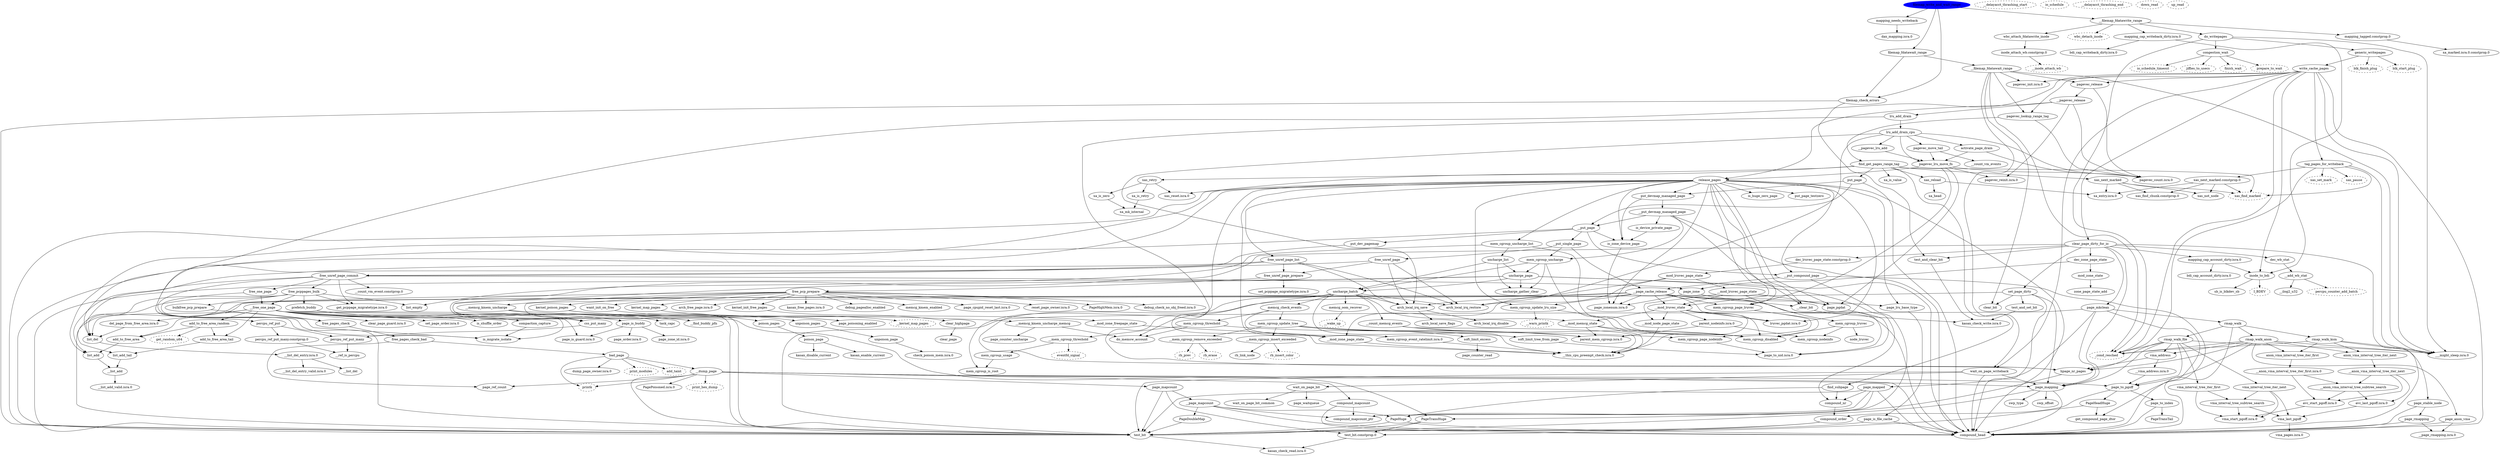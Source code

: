 strict digraph callgraph {
"filemap_write_and_wait_range" [color=blue, style=filled];
"filemap_write_and_wait_range" -> "mapping_needs_writeback" -> "dax_mapping.isra.0";
"filemap_write_and_wait_range" -> "__filemap_fdatawrite_range" -> "mapping_cap_writeback_dirty.isra.0" -> "inode_to_bdi" -> "sb_is_blkdev_sb";
"filemap_write_and_wait_range" -> "__filemap_fdatawrite_range" -> "mapping_cap_writeback_dirty.isra.0" -> "inode_to_bdi" -> "I_BDEV";
"I_BDEV" [style=dashed];
"filemap_write_and_wait_range" -> "__filemap_fdatawrite_range" -> "mapping_cap_writeback_dirty.isra.0" -> "bdi_cap_writeback_dirty.isra.0";
"filemap_write_and_wait_range" -> "__filemap_fdatawrite_range" -> "mapping_tagged.constprop.0" -> "xa_marked.isra.0.constprop.0";
"filemap_write_and_wait_range" -> "__filemap_fdatawrite_range" -> "wbc_attach_fdatawrite_inode" -> "inode_attach_wb.constprop.0" -> "__inode_attach_wb";
"__inode_attach_wb" [style=dashed];
"filemap_write_and_wait_range" -> "__filemap_fdatawrite_range" -> "do_writepages" -> "generic_writepages" -> "blk_start_plug";
"blk_start_plug" [style=dashed];
"filemap_write_and_wait_range" -> "__filemap_fdatawrite_range" -> "do_writepages" -> "generic_writepages" -> "write_cache_pages" -> "pagevec_init.isra.0";
"filemap_write_and_wait_range" -> "__filemap_fdatawrite_range" -> "do_writepages" -> "generic_writepages" -> "write_cache_pages" -> "tag_pages_for_writeback" -> "xas_find_marked";
"xas_find_marked" [style=dashed];
"filemap_write_and_wait_range" -> "__filemap_fdatawrite_range" -> "do_writepages" -> "generic_writepages" -> "write_cache_pages" -> "tag_pages_for_writeback" -> "xas_set_mark";
"xas_set_mark" [style=dashed];
"filemap_write_and_wait_range" -> "__filemap_fdatawrite_range" -> "do_writepages" -> "generic_writepages" -> "write_cache_pages" -> "tag_pages_for_writeback" -> "xas_pause";
"xas_pause" [style=dashed];
"filemap_write_and_wait_range" -> "__filemap_fdatawrite_range" -> "do_writepages" -> "generic_writepages" -> "write_cache_pages" -> "tag_pages_for_writeback" -> "___might_sleep.isra.0";
"filemap_write_and_wait_range" -> "__filemap_fdatawrite_range" -> "do_writepages" -> "generic_writepages" -> "write_cache_pages" -> "tag_pages_for_writeback" -> "_cond_resched";
"_cond_resched" [style=dashed];
"filemap_write_and_wait_range" -> "__filemap_fdatawrite_range" -> "do_writepages" -> "generic_writepages" -> "write_cache_pages" -> "tag_pages_for_writeback" -> "xas_next_marked.constprop.0" -> "xas_not_node";
"filemap_write_and_wait_range" -> "__filemap_fdatawrite_range" -> "do_writepages" -> "generic_writepages" -> "write_cache_pages" -> "tag_pages_for_writeback" -> "xas_next_marked.constprop.0" -> "xas_find_marked";
"xas_find_marked" [style=dashed];
"filemap_write_and_wait_range" -> "__filemap_fdatawrite_range" -> "do_writepages" -> "generic_writepages" -> "write_cache_pages" -> "tag_pages_for_writeback" -> "xas_next_marked.constprop.0" -> "xas_find_chunk.constprop.0";
"filemap_write_and_wait_range" -> "__filemap_fdatawrite_range" -> "do_writepages" -> "generic_writepages" -> "write_cache_pages" -> "tag_pages_for_writeback" -> "xas_next_marked.constprop.0" -> "xa_entry.isra.0";
"filemap_write_and_wait_range" -> "__filemap_fdatawrite_range" -> "do_writepages" -> "generic_writepages" -> "write_cache_pages" -> "pagevec_lookup_range_tag" -> "find_get_pages_range_tag" -> "xas_find_marked";
"xas_find_marked" [style=dashed];
"filemap_write_and_wait_range" -> "__filemap_fdatawrite_range" -> "do_writepages" -> "generic_writepages" -> "write_cache_pages" -> "pagevec_lookup_range_tag" -> "find_get_pages_range_tag" -> "xas_retry" -> "xa_is_zero" -> "xa_mk_internal";
"filemap_write_and_wait_range" -> "__filemap_fdatawrite_range" -> "do_writepages" -> "generic_writepages" -> "write_cache_pages" -> "pagevec_lookup_range_tag" -> "find_get_pages_range_tag" -> "xas_retry" -> "xa_is_retry" -> "xa_mk_internal";
"filemap_write_and_wait_range" -> "__filemap_fdatawrite_range" -> "do_writepages" -> "generic_writepages" -> "write_cache_pages" -> "pagevec_lookup_range_tag" -> "find_get_pages_range_tag" -> "xas_retry" -> "xas_reset.isra.0";
"filemap_write_and_wait_range" -> "__filemap_fdatawrite_range" -> "do_writepages" -> "generic_writepages" -> "write_cache_pages" -> "pagevec_lookup_range_tag" -> "find_get_pages_range_tag" -> "xa_is_value";
"filemap_write_and_wait_range" -> "__filemap_fdatawrite_range" -> "do_writepages" -> "generic_writepages" -> "write_cache_pages" -> "pagevec_lookup_range_tag" -> "find_get_pages_range_tag" -> "xas_reload" -> "xa_entry.isra.0";
"filemap_write_and_wait_range" -> "__filemap_fdatawrite_range" -> "do_writepages" -> "generic_writepages" -> "write_cache_pages" -> "pagevec_lookup_range_tag" -> "find_get_pages_range_tag" -> "xas_reload" -> "xa_head";
"filemap_write_and_wait_range" -> "__filemap_fdatawrite_range" -> "do_writepages" -> "generic_writepages" -> "write_cache_pages" -> "pagevec_lookup_range_tag" -> "find_get_pages_range_tag" -> "put_page" -> "compound_head";
"filemap_write_and_wait_range" -> "__filemap_fdatawrite_range" -> "do_writepages" -> "generic_writepages" -> "write_cache_pages" -> "pagevec_lookup_range_tag" -> "find_get_pages_range_tag" -> "put_page" -> "put_devmap_managed_page" -> "is_zone_device_page" -> "page_zonenum.isra.0";
"filemap_write_and_wait_range" -> "__filemap_fdatawrite_range" -> "do_writepages" -> "generic_writepages" -> "write_cache_pages" -> "pagevec_lookup_range_tag" -> "find_get_pages_range_tag" -> "put_page" -> "put_devmap_managed_page" -> "__put_devmap_managed_page" -> "compound_head";
"filemap_write_and_wait_range" -> "__filemap_fdatawrite_range" -> "do_writepages" -> "generic_writepages" -> "write_cache_pages" -> "pagevec_lookup_range_tag" -> "find_get_pages_range_tag" -> "put_page" -> "put_devmap_managed_page" -> "__put_devmap_managed_page" -> "__clear_bit" -> "kasan_check_write.isra.0";
"filemap_write_and_wait_range" -> "__filemap_fdatawrite_range" -> "do_writepages" -> "generic_writepages" -> "write_cache_pages" -> "pagevec_lookup_range_tag" -> "find_get_pages_range_tag" -> "put_page" -> "put_devmap_managed_page" -> "__put_devmap_managed_page" -> "mem_cgroup_uncharge" -> "mem_cgroup_disabled";
"filemap_write_and_wait_range" -> "__filemap_fdatawrite_range" -> "do_writepages" -> "generic_writepages" -> "write_cache_pages" -> "pagevec_lookup_range_tag" -> "find_get_pages_range_tag" -> "put_page" -> "put_devmap_managed_page" -> "__put_devmap_managed_page" -> "mem_cgroup_uncharge" -> "uncharge_gather_clear";
"filemap_write_and_wait_range" -> "__filemap_fdatawrite_range" -> "do_writepages" -> "generic_writepages" -> "write_cache_pages" -> "pagevec_lookup_range_tag" -> "find_get_pages_range_tag" -> "put_page" -> "put_devmap_managed_page" -> "__put_devmap_managed_page" -> "mem_cgroup_uncharge" -> "uncharge_page" -> "uncharge_batch" -> "mem_cgroup_is_root";
"filemap_write_and_wait_range" -> "__filemap_fdatawrite_range" -> "do_writepages" -> "generic_writepages" -> "write_cache_pages" -> "pagevec_lookup_range_tag" -> "find_get_pages_range_tag" -> "put_page" -> "put_devmap_managed_page" -> "__put_devmap_managed_page" -> "mem_cgroup_uncharge" -> "uncharge_page" -> "uncharge_batch" -> "do_memsw_account";
"filemap_write_and_wait_range" -> "__filemap_fdatawrite_range" -> "do_writepages" -> "generic_writepages" -> "write_cache_pages" -> "pagevec_lookup_range_tag" -> "find_get_pages_range_tag" -> "put_page" -> "put_devmap_managed_page" -> "__put_devmap_managed_page" -> "mem_cgroup_uncharge" -> "uncharge_page" -> "uncharge_batch" -> "memcg_oom_recover" -> "__wake_up";
"__wake_up" [style=dashed];
"filemap_write_and_wait_range" -> "__filemap_fdatawrite_range" -> "do_writepages" -> "generic_writepages" -> "write_cache_pages" -> "pagevec_lookup_range_tag" -> "find_get_pages_range_tag" -> "put_page" -> "put_devmap_managed_page" -> "__put_devmap_managed_page" -> "mem_cgroup_uncharge" -> "uncharge_page" -> "uncharge_batch" -> "arch_local_irq_save" -> "arch_local_save_flags";
"filemap_write_and_wait_range" -> "__filemap_fdatawrite_range" -> "do_writepages" -> "generic_writepages" -> "write_cache_pages" -> "pagevec_lookup_range_tag" -> "find_get_pages_range_tag" -> "put_page" -> "put_devmap_managed_page" -> "__put_devmap_managed_page" -> "mem_cgroup_uncharge" -> "uncharge_page" -> "uncharge_batch" -> "arch_local_irq_save" -> "arch_local_irq_disable";
"filemap_write_and_wait_range" -> "__filemap_fdatawrite_range" -> "do_writepages" -> "generic_writepages" -> "write_cache_pages" -> "pagevec_lookup_range_tag" -> "find_get_pages_range_tag" -> "put_page" -> "put_devmap_managed_page" -> "__put_devmap_managed_page" -> "mem_cgroup_uncharge" -> "uncharge_page" -> "uncharge_batch" -> "__mod_memcg_state" -> "mem_cgroup_disabled";
"filemap_write_and_wait_range" -> "__filemap_fdatawrite_range" -> "do_writepages" -> "generic_writepages" -> "write_cache_pages" -> "pagevec_lookup_range_tag" -> "find_get_pages_range_tag" -> "put_page" -> "put_devmap_managed_page" -> "__put_devmap_managed_page" -> "mem_cgroup_uncharge" -> "uncharge_page" -> "uncharge_batch" -> "__mod_memcg_state" -> "__this_cpu_preempt_check.isra.0";
"filemap_write_and_wait_range" -> "__filemap_fdatawrite_range" -> "do_writepages" -> "generic_writepages" -> "write_cache_pages" -> "pagevec_lookup_range_tag" -> "find_get_pages_range_tag" -> "put_page" -> "put_devmap_managed_page" -> "__put_devmap_managed_page" -> "mem_cgroup_uncharge" -> "uncharge_page" -> "uncharge_batch" -> "__mod_memcg_state" -> "parent_mem_cgroup.isra.0";
"filemap_write_and_wait_range" -> "__filemap_fdatawrite_range" -> "do_writepages" -> "generic_writepages" -> "write_cache_pages" -> "pagevec_lookup_range_tag" -> "find_get_pages_range_tag" -> "put_page" -> "put_devmap_managed_page" -> "__put_devmap_managed_page" -> "mem_cgroup_uncharge" -> "uncharge_page" -> "uncharge_batch" -> "__count_memcg_events" -> "mem_cgroup_disabled";
"filemap_write_and_wait_range" -> "__filemap_fdatawrite_range" -> "do_writepages" -> "generic_writepages" -> "write_cache_pages" -> "pagevec_lookup_range_tag" -> "find_get_pages_range_tag" -> "put_page" -> "put_devmap_managed_page" -> "__put_devmap_managed_page" -> "mem_cgroup_uncharge" -> "uncharge_page" -> "uncharge_batch" -> "__count_memcg_events" -> "__this_cpu_preempt_check.isra.0";
"filemap_write_and_wait_range" -> "__filemap_fdatawrite_range" -> "do_writepages" -> "generic_writepages" -> "write_cache_pages" -> "pagevec_lookup_range_tag" -> "find_get_pages_range_tag" -> "put_page" -> "put_devmap_managed_page" -> "__put_devmap_managed_page" -> "mem_cgroup_uncharge" -> "uncharge_page" -> "uncharge_batch" -> "__count_memcg_events" -> "parent_mem_cgroup.isra.0";
"filemap_write_and_wait_range" -> "__filemap_fdatawrite_range" -> "do_writepages" -> "generic_writepages" -> "write_cache_pages" -> "pagevec_lookup_range_tag" -> "find_get_pages_range_tag" -> "put_page" -> "put_devmap_managed_page" -> "__put_devmap_managed_page" -> "mem_cgroup_uncharge" -> "uncharge_page" -> "uncharge_batch" -> "__this_cpu_preempt_check.isra.0";
"filemap_write_and_wait_range" -> "__filemap_fdatawrite_range" -> "do_writepages" -> "generic_writepages" -> "write_cache_pages" -> "pagevec_lookup_range_tag" -> "find_get_pages_range_tag" -> "put_page" -> "put_devmap_managed_page" -> "__put_devmap_managed_page" -> "mem_cgroup_uncharge" -> "uncharge_page" -> "uncharge_batch" -> "memcg_check_events" -> "mem_cgroup_event_ratelimit.isra.0" -> "__this_cpu_preempt_check.isra.0";
"filemap_write_and_wait_range" -> "__filemap_fdatawrite_range" -> "do_writepages" -> "generic_writepages" -> "write_cache_pages" -> "pagevec_lookup_range_tag" -> "find_get_pages_range_tag" -> "put_page" -> "put_devmap_managed_page" -> "__put_devmap_managed_page" -> "mem_cgroup_uncharge" -> "uncharge_page" -> "uncharge_batch" -> "memcg_check_events" -> "mem_cgroup_threshold" -> "__mem_cgroup_threshold" -> "mem_cgroup_usage" -> "mem_cgroup_is_root";
"filemap_write_and_wait_range" -> "__filemap_fdatawrite_range" -> "do_writepages" -> "generic_writepages" -> "write_cache_pages" -> "pagevec_lookup_range_tag" -> "find_get_pages_range_tag" -> "put_page" -> "put_devmap_managed_page" -> "__put_devmap_managed_page" -> "mem_cgroup_uncharge" -> "uncharge_page" -> "uncharge_batch" -> "memcg_check_events" -> "mem_cgroup_threshold" -> "__mem_cgroup_threshold" -> "eventfd_signal";
"eventfd_signal" [style=dashed];
"filemap_write_and_wait_range" -> "__filemap_fdatawrite_range" -> "do_writepages" -> "generic_writepages" -> "write_cache_pages" -> "pagevec_lookup_range_tag" -> "find_get_pages_range_tag" -> "put_page" -> "put_devmap_managed_page" -> "__put_devmap_managed_page" -> "mem_cgroup_uncharge" -> "uncharge_page" -> "uncharge_batch" -> "memcg_check_events" -> "mem_cgroup_threshold" -> "do_memsw_account";
"filemap_write_and_wait_range" -> "__filemap_fdatawrite_range" -> "do_writepages" -> "generic_writepages" -> "write_cache_pages" -> "pagevec_lookup_range_tag" -> "find_get_pages_range_tag" -> "put_page" -> "put_devmap_managed_page" -> "__put_devmap_managed_page" -> "mem_cgroup_uncharge" -> "uncharge_page" -> "uncharge_batch" -> "memcg_check_events" -> "mem_cgroup_threshold" -> "parent_mem_cgroup.isra.0";
"filemap_write_and_wait_range" -> "__filemap_fdatawrite_range" -> "do_writepages" -> "generic_writepages" -> "write_cache_pages" -> "pagevec_lookup_range_tag" -> "find_get_pages_range_tag" -> "put_page" -> "put_devmap_managed_page" -> "__put_devmap_managed_page" -> "mem_cgroup_uncharge" -> "uncharge_page" -> "uncharge_batch" -> "memcg_check_events" -> "mem_cgroup_update_tree" -> "soft_limit_tree_from_page" -> "page_to_nid.isra.0";
"filemap_write_and_wait_range" -> "__filemap_fdatawrite_range" -> "do_writepages" -> "generic_writepages" -> "write_cache_pages" -> "pagevec_lookup_range_tag" -> "find_get_pages_range_tag" -> "put_page" -> "put_devmap_managed_page" -> "__put_devmap_managed_page" -> "mem_cgroup_uncharge" -> "uncharge_page" -> "uncharge_batch" -> "memcg_check_events" -> "mem_cgroup_update_tree" -> "mem_cgroup_page_nodeinfo" -> "page_to_nid.isra.0";
"filemap_write_and_wait_range" -> "__filemap_fdatawrite_range" -> "do_writepages" -> "generic_writepages" -> "write_cache_pages" -> "pagevec_lookup_range_tag" -> "find_get_pages_range_tag" -> "put_page" -> "put_devmap_managed_page" -> "__put_devmap_managed_page" -> "mem_cgroup_uncharge" -> "uncharge_page" -> "uncharge_batch" -> "memcg_check_events" -> "mem_cgroup_update_tree" -> "soft_limit_excess" -> "page_counter_read";
"filemap_write_and_wait_range" -> "__filemap_fdatawrite_range" -> "do_writepages" -> "generic_writepages" -> "write_cache_pages" -> "pagevec_lookup_range_tag" -> "find_get_pages_range_tag" -> "put_page" -> "put_devmap_managed_page" -> "__put_devmap_managed_page" -> "mem_cgroup_uncharge" -> "uncharge_page" -> "uncharge_batch" -> "memcg_check_events" -> "mem_cgroup_update_tree" -> "__mem_cgroup_remove_exceeded" -> "rb_prev";
"rb_prev" [style=dashed];
"filemap_write_and_wait_range" -> "__filemap_fdatawrite_range" -> "do_writepages" -> "generic_writepages" -> "write_cache_pages" -> "pagevec_lookup_range_tag" -> "find_get_pages_range_tag" -> "put_page" -> "put_devmap_managed_page" -> "__put_devmap_managed_page" -> "mem_cgroup_uncharge" -> "uncharge_page" -> "uncharge_batch" -> "memcg_check_events" -> "mem_cgroup_update_tree" -> "__mem_cgroup_remove_exceeded" -> "rb_erase";
"rb_erase" [style=dashed];
"filemap_write_and_wait_range" -> "__filemap_fdatawrite_range" -> "do_writepages" -> "generic_writepages" -> "write_cache_pages" -> "pagevec_lookup_range_tag" -> "find_get_pages_range_tag" -> "put_page" -> "put_devmap_managed_page" -> "__put_devmap_managed_page" -> "mem_cgroup_uncharge" -> "uncharge_page" -> "uncharge_batch" -> "memcg_check_events" -> "mem_cgroup_update_tree" -> "__mem_cgroup_insert_exceeded" -> "rb_link_node";
"filemap_write_and_wait_range" -> "__filemap_fdatawrite_range" -> "do_writepages" -> "generic_writepages" -> "write_cache_pages" -> "pagevec_lookup_range_tag" -> "find_get_pages_range_tag" -> "put_page" -> "put_devmap_managed_page" -> "__put_devmap_managed_page" -> "mem_cgroup_uncharge" -> "uncharge_page" -> "uncharge_batch" -> "memcg_check_events" -> "mem_cgroup_update_tree" -> "__mem_cgroup_insert_exceeded" -> "rb_insert_color";
"rb_insert_color" [style=dashed];
"filemap_write_and_wait_range" -> "__filemap_fdatawrite_range" -> "do_writepages" -> "generic_writepages" -> "write_cache_pages" -> "pagevec_lookup_range_tag" -> "find_get_pages_range_tag" -> "put_page" -> "put_devmap_managed_page" -> "__put_devmap_managed_page" -> "mem_cgroup_uncharge" -> "uncharge_page" -> "uncharge_batch" -> "memcg_check_events" -> "mem_cgroup_update_tree" -> "parent_mem_cgroup.isra.0";
"filemap_write_and_wait_range" -> "__filemap_fdatawrite_range" -> "do_writepages" -> "generic_writepages" -> "write_cache_pages" -> "pagevec_lookup_range_tag" -> "find_get_pages_range_tag" -> "put_page" -> "put_devmap_managed_page" -> "__put_devmap_managed_page" -> "mem_cgroup_uncharge" -> "uncharge_page" -> "uncharge_batch" -> "arch_local_irq_restore";
"filemap_write_and_wait_range" -> "__filemap_fdatawrite_range" -> "do_writepages" -> "generic_writepages" -> "write_cache_pages" -> "pagevec_lookup_range_tag" -> "find_get_pages_range_tag" -> "put_page" -> "put_devmap_managed_page" -> "__put_devmap_managed_page" -> "mem_cgroup_uncharge" -> "uncharge_page" -> "uncharge_batch" -> "css_put_many" -> "percpu_ref_put_many" -> "__ref_is_percpu";
"filemap_write_and_wait_range" -> "__filemap_fdatawrite_range" -> "do_writepages" -> "generic_writepages" -> "write_cache_pages" -> "pagevec_lookup_range_tag" -> "find_get_pages_range_tag" -> "put_page" -> "put_devmap_managed_page" -> "__put_devmap_managed_page" -> "mem_cgroup_uncharge" -> "uncharge_page" -> "uncharge_gather_clear";
"filemap_write_and_wait_range" -> "__filemap_fdatawrite_range" -> "do_writepages" -> "generic_writepages" -> "write_cache_pages" -> "pagevec_lookup_range_tag" -> "find_get_pages_range_tag" -> "put_page" -> "put_devmap_managed_page" -> "__put_devmap_managed_page" -> "mem_cgroup_uncharge" -> "uncharge_page" -> "PageTransHuge" -> "test_bit" -> "kasan_check_read.isra.0";
"filemap_write_and_wait_range" -> "__filemap_fdatawrite_range" -> "do_writepages" -> "generic_writepages" -> "write_cache_pages" -> "pagevec_lookup_range_tag" -> "find_get_pages_range_tag" -> "put_page" -> "put_devmap_managed_page" -> "__put_devmap_managed_page" -> "mem_cgroup_uncharge" -> "uncharge_page" -> "PageTransHuge" -> "test_bit.constprop.0" -> "kasan_check_read.isra.0";
"filemap_write_and_wait_range" -> "__filemap_fdatawrite_range" -> "do_writepages" -> "generic_writepages" -> "write_cache_pages" -> "pagevec_lookup_range_tag" -> "find_get_pages_range_tag" -> "put_page" -> "put_devmap_managed_page" -> "__put_devmap_managed_page" -> "mem_cgroup_uncharge" -> "uncharge_page" -> "compound_nr" -> "compound_order" -> "test_bit";
"filemap_write_and_wait_range" -> "__filemap_fdatawrite_range" -> "do_writepages" -> "generic_writepages" -> "write_cache_pages" -> "pagevec_lookup_range_tag" -> "find_get_pages_range_tag" -> "put_page" -> "put_devmap_managed_page" -> "__put_devmap_managed_page" -> "mem_cgroup_uncharge" -> "uncharge_page" -> "compound_nr" -> "compound_order" -> "test_bit.constprop.0";
"filemap_write_and_wait_range" -> "__filemap_fdatawrite_range" -> "do_writepages" -> "generic_writepages" -> "write_cache_pages" -> "pagevec_lookup_range_tag" -> "find_get_pages_range_tag" -> "put_page" -> "put_devmap_managed_page" -> "__put_devmap_managed_page" -> "mem_cgroup_uncharge" -> "uncharge_page" -> "compound_head";
"filemap_write_and_wait_range" -> "__filemap_fdatawrite_range" -> "do_writepages" -> "generic_writepages" -> "write_cache_pages" -> "pagevec_lookup_range_tag" -> "find_get_pages_range_tag" -> "put_page" -> "put_devmap_managed_page" -> "__put_devmap_managed_page" -> "mem_cgroup_uncharge" -> "uncharge_page" -> "test_bit";
"filemap_write_and_wait_range" -> "__filemap_fdatawrite_range" -> "do_writepages" -> "generic_writepages" -> "write_cache_pages" -> "pagevec_lookup_range_tag" -> "find_get_pages_range_tag" -> "put_page" -> "put_devmap_managed_page" -> "__put_devmap_managed_page" -> "mem_cgroup_uncharge" -> "uncharge_batch";
"filemap_write_and_wait_range" -> "__filemap_fdatawrite_range" -> "do_writepages" -> "generic_writepages" -> "write_cache_pages" -> "pagevec_lookup_range_tag" -> "find_get_pages_range_tag" -> "put_page" -> "put_devmap_managed_page" -> "__put_devmap_managed_page" -> "is_device_private_page" -> "is_zone_device_page";
"filemap_write_and_wait_range" -> "__filemap_fdatawrite_range" -> "do_writepages" -> "generic_writepages" -> "write_cache_pages" -> "pagevec_lookup_range_tag" -> "find_get_pages_range_tag" -> "put_page" -> "put_devmap_managed_page" -> "__put_devmap_managed_page" -> "__put_page" -> "is_zone_device_page";
"filemap_write_and_wait_range" -> "__filemap_fdatawrite_range" -> "do_writepages" -> "generic_writepages" -> "write_cache_pages" -> "pagevec_lookup_range_tag" -> "find_get_pages_range_tag" -> "put_page" -> "put_devmap_managed_page" -> "__put_devmap_managed_page" -> "__put_page" -> "put_dev_pagemap" -> "percpu_ref_put" -> "percpu_ref_put_many.constprop.0" -> "__ref_is_percpu";
"filemap_write_and_wait_range" -> "__filemap_fdatawrite_range" -> "do_writepages" -> "generic_writepages" -> "write_cache_pages" -> "pagevec_lookup_range_tag" -> "find_get_pages_range_tag" -> "put_page" -> "put_devmap_managed_page" -> "__put_devmap_managed_page" -> "__put_page" -> "put_dev_pagemap" -> "percpu_ref_put" -> "percpu_ref_put_many";
"filemap_write_and_wait_range" -> "__filemap_fdatawrite_range" -> "do_writepages" -> "generic_writepages" -> "write_cache_pages" -> "pagevec_lookup_range_tag" -> "find_get_pages_range_tag" -> "put_page" -> "put_devmap_managed_page" -> "__put_devmap_managed_page" -> "__put_page" -> "test_bit";
"filemap_write_and_wait_range" -> "__filemap_fdatawrite_range" -> "do_writepages" -> "generic_writepages" -> "write_cache_pages" -> "pagevec_lookup_range_tag" -> "find_get_pages_range_tag" -> "put_page" -> "put_devmap_managed_page" -> "__put_devmap_managed_page" -> "__put_page" -> "__put_compound_page" -> "PageHuge" -> "test_bit";
"filemap_write_and_wait_range" -> "__filemap_fdatawrite_range" -> "do_writepages" -> "generic_writepages" -> "write_cache_pages" -> "pagevec_lookup_range_tag" -> "find_get_pages_range_tag" -> "put_page" -> "put_devmap_managed_page" -> "__put_devmap_managed_page" -> "__put_page" -> "__put_compound_page" -> "PageHuge" -> "compound_head";
"filemap_write_and_wait_range" -> "__filemap_fdatawrite_range" -> "do_writepages" -> "generic_writepages" -> "write_cache_pages" -> "pagevec_lookup_range_tag" -> "find_get_pages_range_tag" -> "put_page" -> "put_devmap_managed_page" -> "__put_devmap_managed_page" -> "__put_page" -> "__put_compound_page" -> "__page_cache_release" -> "compound_head";
"filemap_write_and_wait_range" -> "__filemap_fdatawrite_range" -> "do_writepages" -> "generic_writepages" -> "write_cache_pages" -> "pagevec_lookup_range_tag" -> "find_get_pages_range_tag" -> "put_page" -> "put_devmap_managed_page" -> "__put_devmap_managed_page" -> "__put_page" -> "__put_compound_page" -> "__page_cache_release" -> "test_bit";
"filemap_write_and_wait_range" -> "__filemap_fdatawrite_range" -> "do_writepages" -> "generic_writepages" -> "write_cache_pages" -> "pagevec_lookup_range_tag" -> "find_get_pages_range_tag" -> "put_page" -> "put_devmap_managed_page" -> "__put_devmap_managed_page" -> "__put_page" -> "__put_compound_page" -> "__page_cache_release" -> "page_pgdat" -> "page_to_nid.isra.0";
"filemap_write_and_wait_range" -> "__filemap_fdatawrite_range" -> "do_writepages" -> "generic_writepages" -> "write_cache_pages" -> "pagevec_lookup_range_tag" -> "find_get_pages_range_tag" -> "put_page" -> "put_devmap_managed_page" -> "__put_devmap_managed_page" -> "__put_page" -> "__put_compound_page" -> "__page_cache_release" -> "mem_cgroup_page_lruvec" -> "mem_cgroup_disabled";
"filemap_write_and_wait_range" -> "__filemap_fdatawrite_range" -> "do_writepages" -> "generic_writepages" -> "write_cache_pages" -> "pagevec_lookup_range_tag" -> "find_get_pages_range_tag" -> "put_page" -> "put_devmap_managed_page" -> "__put_devmap_managed_page" -> "__put_page" -> "__put_compound_page" -> "__page_cache_release" -> "mem_cgroup_page_lruvec" -> "mem_cgroup_page_nodeinfo";
"filemap_write_and_wait_range" -> "__filemap_fdatawrite_range" -> "do_writepages" -> "generic_writepages" -> "write_cache_pages" -> "pagevec_lookup_range_tag" -> "find_get_pages_range_tag" -> "put_page" -> "put_devmap_managed_page" -> "__put_devmap_managed_page" -> "__put_page" -> "__put_compound_page" -> "__page_cache_release" -> "__clear_bit";
"filemap_write_and_wait_range" -> "__filemap_fdatawrite_range" -> "do_writepages" -> "generic_writepages" -> "write_cache_pages" -> "pagevec_lookup_range_tag" -> "find_get_pages_range_tag" -> "put_page" -> "put_devmap_managed_page" -> "__put_devmap_managed_page" -> "__put_page" -> "__put_compound_page" -> "__page_cache_release" -> "page_lru_base_type" -> "page_is_file_cache" -> "compound_head";
"filemap_write_and_wait_range" -> "__filemap_fdatawrite_range" -> "do_writepages" -> "generic_writepages" -> "write_cache_pages" -> "pagevec_lookup_range_tag" -> "find_get_pages_range_tag" -> "put_page" -> "put_devmap_managed_page" -> "__put_devmap_managed_page" -> "__put_page" -> "__put_compound_page" -> "__page_cache_release" -> "page_lru_base_type" -> "page_is_file_cache" -> "test_bit";
"filemap_write_and_wait_range" -> "__filemap_fdatawrite_range" -> "do_writepages" -> "generic_writepages" -> "write_cache_pages" -> "pagevec_lookup_range_tag" -> "find_get_pages_range_tag" -> "put_page" -> "put_devmap_managed_page" -> "__put_devmap_managed_page" -> "__put_page" -> "__put_compound_page" -> "__page_cache_release" -> "list_del" -> "__list_del_entry.isra.0" -> "__list_del_entry_valid.isra.0";
"filemap_write_and_wait_range" -> "__filemap_fdatawrite_range" -> "do_writepages" -> "generic_writepages" -> "write_cache_pages" -> "pagevec_lookup_range_tag" -> "find_get_pages_range_tag" -> "put_page" -> "put_devmap_managed_page" -> "__put_devmap_managed_page" -> "__put_page" -> "__put_compound_page" -> "__page_cache_release" -> "list_del" -> "__list_del_entry.isra.0" -> "__list_del";
"filemap_write_and_wait_range" -> "__filemap_fdatawrite_range" -> "do_writepages" -> "generic_writepages" -> "write_cache_pages" -> "pagevec_lookup_range_tag" -> "find_get_pages_range_tag" -> "put_page" -> "put_devmap_managed_page" -> "__put_devmap_managed_page" -> "__put_page" -> "__put_compound_page" -> "__page_cache_release" -> "hpage_nr_pages" -> "PageTransHuge";
"filemap_write_and_wait_range" -> "__filemap_fdatawrite_range" -> "do_writepages" -> "generic_writepages" -> "write_cache_pages" -> "pagevec_lookup_range_tag" -> "find_get_pages_range_tag" -> "put_page" -> "put_devmap_managed_page" -> "__put_devmap_managed_page" -> "__put_page" -> "__put_compound_page" -> "__page_cache_release" -> "page_zonenum.isra.0";
"filemap_write_and_wait_range" -> "__filemap_fdatawrite_range" -> "do_writepages" -> "generic_writepages" -> "write_cache_pages" -> "pagevec_lookup_range_tag" -> "find_get_pages_range_tag" -> "put_page" -> "put_devmap_managed_page" -> "__put_devmap_managed_page" -> "__put_page" -> "__put_compound_page" -> "__page_cache_release" -> "lruvec_pgdat.isra.0";
"filemap_write_and_wait_range" -> "__filemap_fdatawrite_range" -> "do_writepages" -> "generic_writepages" -> "write_cache_pages" -> "pagevec_lookup_range_tag" -> "find_get_pages_range_tag" -> "put_page" -> "put_devmap_managed_page" -> "__put_devmap_managed_page" -> "__put_page" -> "__put_compound_page" -> "__page_cache_release" -> "__mod_lruvec_state" -> "lruvec_pgdat.isra.0";
"filemap_write_and_wait_range" -> "__filemap_fdatawrite_range" -> "do_writepages" -> "generic_writepages" -> "write_cache_pages" -> "pagevec_lookup_range_tag" -> "find_get_pages_range_tag" -> "put_page" -> "put_devmap_managed_page" -> "__put_devmap_managed_page" -> "__put_page" -> "__put_compound_page" -> "__page_cache_release" -> "__mod_lruvec_state" -> "__mod_node_page_state" -> "__this_cpu_preempt_check.isra.0";
"filemap_write_and_wait_range" -> "__filemap_fdatawrite_range" -> "do_writepages" -> "generic_writepages" -> "write_cache_pages" -> "pagevec_lookup_range_tag" -> "find_get_pages_range_tag" -> "put_page" -> "put_devmap_managed_page" -> "__put_devmap_managed_page" -> "__put_page" -> "__put_compound_page" -> "__page_cache_release" -> "__mod_lruvec_state" -> "mem_cgroup_disabled";
"filemap_write_and_wait_range" -> "__filemap_fdatawrite_range" -> "do_writepages" -> "generic_writepages" -> "write_cache_pages" -> "pagevec_lookup_range_tag" -> "find_get_pages_range_tag" -> "put_page" -> "put_devmap_managed_page" -> "__put_devmap_managed_page" -> "__put_page" -> "__put_compound_page" -> "__page_cache_release" -> "__mod_lruvec_state" -> "__mod_memcg_state";
"filemap_write_and_wait_range" -> "__filemap_fdatawrite_range" -> "do_writepages" -> "generic_writepages" -> "write_cache_pages" -> "pagevec_lookup_range_tag" -> "find_get_pages_range_tag" -> "put_page" -> "put_devmap_managed_page" -> "__put_devmap_managed_page" -> "__put_page" -> "__put_compound_page" -> "__page_cache_release" -> "__mod_lruvec_state" -> "__this_cpu_preempt_check.isra.0";
"filemap_write_and_wait_range" -> "__filemap_fdatawrite_range" -> "do_writepages" -> "generic_writepages" -> "write_cache_pages" -> "pagevec_lookup_range_tag" -> "find_get_pages_range_tag" -> "put_page" -> "put_devmap_managed_page" -> "__put_devmap_managed_page" -> "__put_page" -> "__put_compound_page" -> "__page_cache_release" -> "__mod_lruvec_state" -> "parent_nodeinfo.isra.0" -> "parent_mem_cgroup.isra.0";
"filemap_write_and_wait_range" -> "__filemap_fdatawrite_range" -> "do_writepages" -> "generic_writepages" -> "write_cache_pages" -> "pagevec_lookup_range_tag" -> "find_get_pages_range_tag" -> "put_page" -> "put_devmap_managed_page" -> "__put_devmap_managed_page" -> "__put_page" -> "__put_compound_page" -> "__page_cache_release" -> "__mod_lruvec_state" -> "parent_nodeinfo.isra.0" -> "mem_cgroup_nodeinfo";
"filemap_write_and_wait_range" -> "__filemap_fdatawrite_range" -> "do_writepages" -> "generic_writepages" -> "write_cache_pages" -> "pagevec_lookup_range_tag" -> "find_get_pages_range_tag" -> "put_page" -> "put_devmap_managed_page" -> "__put_devmap_managed_page" -> "__put_page" -> "__put_compound_page" -> "__page_cache_release" -> "__mod_zone_page_state" -> "__this_cpu_preempt_check.isra.0";
"filemap_write_and_wait_range" -> "__filemap_fdatawrite_range" -> "do_writepages" -> "generic_writepages" -> "write_cache_pages" -> "pagevec_lookup_range_tag" -> "find_get_pages_range_tag" -> "put_page" -> "put_devmap_managed_page" -> "__put_devmap_managed_page" -> "__put_page" -> "__put_compound_page" -> "__page_cache_release" -> "mem_cgroup_update_lru_size" -> "mem_cgroup_disabled";
"filemap_write_and_wait_range" -> "__filemap_fdatawrite_range" -> "do_writepages" -> "generic_writepages" -> "write_cache_pages" -> "pagevec_lookup_range_tag" -> "find_get_pages_range_tag" -> "put_page" -> "put_devmap_managed_page" -> "__put_devmap_managed_page" -> "__put_page" -> "__put_compound_page" -> "__page_cache_release" -> "mem_cgroup_update_lru_size" -> "__warn_printk";
"__warn_printk" [style=dashed];
"filemap_write_and_wait_range" -> "__filemap_fdatawrite_range" -> "do_writepages" -> "generic_writepages" -> "write_cache_pages" -> "pagevec_lookup_range_tag" -> "find_get_pages_range_tag" -> "put_page" -> "put_devmap_managed_page" -> "__put_devmap_managed_page" -> "__put_page" -> "__put_compound_page" -> "get_compound_page_dtor";
"filemap_write_and_wait_range" -> "__filemap_fdatawrite_range" -> "do_writepages" -> "generic_writepages" -> "write_cache_pages" -> "pagevec_lookup_range_tag" -> "find_get_pages_range_tag" -> "put_page" -> "put_devmap_managed_page" -> "__put_devmap_managed_page" -> "__put_page" -> "__put_single_page" -> "__page_cache_release";
"filemap_write_and_wait_range" -> "__filemap_fdatawrite_range" -> "do_writepages" -> "generic_writepages" -> "write_cache_pages" -> "pagevec_lookup_range_tag" -> "find_get_pages_range_tag" -> "put_page" -> "put_devmap_managed_page" -> "__put_devmap_managed_page" -> "__put_page" -> "__put_single_page" -> "mem_cgroup_uncharge";
"filemap_write_and_wait_range" -> "__filemap_fdatawrite_range" -> "do_writepages" -> "generic_writepages" -> "write_cache_pages" -> "pagevec_lookup_range_tag" -> "find_get_pages_range_tag" -> "put_page" -> "put_devmap_managed_page" -> "__put_devmap_managed_page" -> "__put_page" -> "__put_single_page" -> "free_unref_page" -> "free_unref_page_prepare" -> "free_pcp_prepare" -> "debug_pagealloc_enabled";
"filemap_write_and_wait_range" -> "__filemap_fdatawrite_range" -> "do_writepages" -> "generic_writepages" -> "write_cache_pages" -> "pagevec_lookup_range_tag" -> "find_get_pages_range_tag" -> "put_page" -> "put_devmap_managed_page" -> "__put_devmap_managed_page" -> "__put_page" -> "__put_single_page" -> "free_unref_page" -> "free_unref_page_prepare" -> "free_pcp_prepare" -> "memcg_kmem_enabled";
"filemap_write_and_wait_range" -> "__filemap_fdatawrite_range" -> "do_writepages" -> "generic_writepages" -> "write_cache_pages" -> "pagevec_lookup_range_tag" -> "find_get_pages_range_tag" -> "put_page" -> "put_devmap_managed_page" -> "__put_devmap_managed_page" -> "__put_page" -> "__put_single_page" -> "free_unref_page" -> "free_unref_page_prepare" -> "free_pcp_prepare" -> "__memcg_kmem_uncharge" -> "__memcg_kmem_uncharge_memcg" -> "page_counter_uncharge";
"filemap_write_and_wait_range" -> "__filemap_fdatawrite_range" -> "do_writepages" -> "generic_writepages" -> "write_cache_pages" -> "pagevec_lookup_range_tag" -> "find_get_pages_range_tag" -> "put_page" -> "put_devmap_managed_page" -> "__put_devmap_managed_page" -> "__put_page" -> "__put_single_page" -> "free_unref_page" -> "free_unref_page_prepare" -> "free_pcp_prepare" -> "__memcg_kmem_uncharge" -> "__memcg_kmem_uncharge_memcg" -> "do_memsw_account";
"filemap_write_and_wait_range" -> "__filemap_fdatawrite_range" -> "do_writepages" -> "generic_writepages" -> "write_cache_pages" -> "pagevec_lookup_range_tag" -> "find_get_pages_range_tag" -> "put_page" -> "put_devmap_managed_page" -> "__put_devmap_managed_page" -> "__put_page" -> "__put_single_page" -> "free_unref_page" -> "free_unref_page_prepare" -> "free_pcp_prepare" -> "__memcg_kmem_uncharge" -> "css_put_many";
"filemap_write_and_wait_range" -> "__filemap_fdatawrite_range" -> "do_writepages" -> "generic_writepages" -> "write_cache_pages" -> "pagevec_lookup_range_tag" -> "find_get_pages_range_tag" -> "put_page" -> "put_devmap_managed_page" -> "__put_devmap_managed_page" -> "__put_page" -> "__put_single_page" -> "free_unref_page" -> "free_unref_page_prepare" -> "free_pcp_prepare" -> "free_pages_check" -> "free_pages_check_bad" -> "page_ref_count";
"filemap_write_and_wait_range" -> "__filemap_fdatawrite_range" -> "do_writepages" -> "generic_writepages" -> "write_cache_pages" -> "pagevec_lookup_range_tag" -> "find_get_pages_range_tag" -> "put_page" -> "put_devmap_managed_page" -> "__put_devmap_managed_page" -> "__put_page" -> "__put_single_page" -> "free_unref_page" -> "free_unref_page_prepare" -> "free_pcp_prepare" -> "free_pages_check" -> "free_pages_check_bad" -> "bad_page" -> "printk";
"printk" [style=dashed];
"filemap_write_and_wait_range" -> "__filemap_fdatawrite_range" -> "do_writepages" -> "generic_writepages" -> "write_cache_pages" -> "pagevec_lookup_range_tag" -> "find_get_pages_range_tag" -> "put_page" -> "put_devmap_managed_page" -> "__put_devmap_managed_page" -> "__put_page" -> "__put_single_page" -> "free_unref_page" -> "free_unref_page_prepare" -> "free_pcp_prepare" -> "free_pages_check" -> "free_pages_check_bad" -> "bad_page" -> "__dump_page" -> "PagePoisoned.isra.0";
"filemap_write_and_wait_range" -> "__filemap_fdatawrite_range" -> "do_writepages" -> "generic_writepages" -> "write_cache_pages" -> "pagevec_lookup_range_tag" -> "find_get_pages_range_tag" -> "put_page" -> "put_devmap_managed_page" -> "__put_devmap_managed_page" -> "__put_page" -> "__put_single_page" -> "free_unref_page" -> "free_unref_page_prepare" -> "free_pcp_prepare" -> "free_pages_check" -> "free_pages_check_bad" -> "bad_page" -> "__dump_page" -> "printk";
"printk" [style=dashed];
"filemap_write_and_wait_range" -> "__filemap_fdatawrite_range" -> "do_writepages" -> "generic_writepages" -> "write_cache_pages" -> "pagevec_lookup_range_tag" -> "find_get_pages_range_tag" -> "put_page" -> "put_devmap_managed_page" -> "__put_devmap_managed_page" -> "__put_page" -> "__put_single_page" -> "free_unref_page" -> "free_unref_page_prepare" -> "free_pcp_prepare" -> "free_pages_check" -> "free_pages_check_bad" -> "bad_page" -> "__dump_page" -> "print_hex_dump";
"print_hex_dump" [style=dashed];
"filemap_write_and_wait_range" -> "__filemap_fdatawrite_range" -> "do_writepages" -> "generic_writepages" -> "write_cache_pages" -> "pagevec_lookup_range_tag" -> "find_get_pages_range_tag" -> "put_page" -> "put_devmap_managed_page" -> "__put_devmap_managed_page" -> "__put_page" -> "__put_single_page" -> "free_unref_page" -> "free_unref_page_prepare" -> "free_pcp_prepare" -> "free_pages_check" -> "free_pages_check_bad" -> "bad_page" -> "__dump_page" -> "page_mapping" -> "compound_head";
"filemap_write_and_wait_range" -> "__filemap_fdatawrite_range" -> "do_writepages" -> "generic_writepages" -> "write_cache_pages" -> "pagevec_lookup_range_tag" -> "find_get_pages_range_tag" -> "put_page" -> "put_devmap_managed_page" -> "__put_devmap_managed_page" -> "__put_page" -> "__put_single_page" -> "free_unref_page" -> "free_unref_page_prepare" -> "free_pcp_prepare" -> "free_pages_check" -> "free_pages_check_bad" -> "bad_page" -> "__dump_page" -> "page_mapping" -> "test_bit";
"filemap_write_and_wait_range" -> "__filemap_fdatawrite_range" -> "do_writepages" -> "generic_writepages" -> "write_cache_pages" -> "pagevec_lookup_range_tag" -> "find_get_pages_range_tag" -> "put_page" -> "put_devmap_managed_page" -> "__put_devmap_managed_page" -> "__put_page" -> "__put_single_page" -> "free_unref_page" -> "free_unref_page_prepare" -> "free_pcp_prepare" -> "free_pages_check" -> "free_pages_check_bad" -> "bad_page" -> "__dump_page" -> "page_mapping" -> "swp_type";
"filemap_write_and_wait_range" -> "__filemap_fdatawrite_range" -> "do_writepages" -> "generic_writepages" -> "write_cache_pages" -> "pagevec_lookup_range_tag" -> "find_get_pages_range_tag" -> "put_page" -> "put_devmap_managed_page" -> "__put_devmap_managed_page" -> "__put_page" -> "__put_single_page" -> "free_unref_page" -> "free_unref_page_prepare" -> "free_pcp_prepare" -> "free_pages_check" -> "free_pages_check_bad" -> "bad_page" -> "__dump_page" -> "page_mapping" -> "swp_offset";
"filemap_write_and_wait_range" -> "__filemap_fdatawrite_range" -> "do_writepages" -> "generic_writepages" -> "write_cache_pages" -> "pagevec_lookup_range_tag" -> "find_get_pages_range_tag" -> "put_page" -> "put_devmap_managed_page" -> "__put_devmap_managed_page" -> "__put_page" -> "__put_single_page" -> "free_unref_page" -> "free_unref_page_prepare" -> "free_pcp_prepare" -> "free_pages_check" -> "free_pages_check_bad" -> "bad_page" -> "__dump_page" -> "compound_head";
"filemap_write_and_wait_range" -> "__filemap_fdatawrite_range" -> "do_writepages" -> "generic_writepages" -> "write_cache_pages" -> "pagevec_lookup_range_tag" -> "find_get_pages_range_tag" -> "put_page" -> "put_devmap_managed_page" -> "__put_devmap_managed_page" -> "__put_page" -> "__put_single_page" -> "free_unref_page" -> "free_unref_page_prepare" -> "free_pcp_prepare" -> "free_pages_check" -> "free_pages_check_bad" -> "bad_page" -> "__dump_page" -> "test_bit";
"filemap_write_and_wait_range" -> "__filemap_fdatawrite_range" -> "do_writepages" -> "generic_writepages" -> "write_cache_pages" -> "pagevec_lookup_range_tag" -> "find_get_pages_range_tag" -> "put_page" -> "put_devmap_managed_page" -> "__put_devmap_managed_page" -> "__put_page" -> "__put_single_page" -> "free_unref_page" -> "free_unref_page_prepare" -> "free_pcp_prepare" -> "free_pages_check" -> "free_pages_check_bad" -> "bad_page" -> "__dump_page" -> "page_mapcount" -> "test_bit";
"filemap_write_and_wait_range" -> "__filemap_fdatawrite_range" -> "do_writepages" -> "generic_writepages" -> "write_cache_pages" -> "pagevec_lookup_range_tag" -> "find_get_pages_range_tag" -> "put_page" -> "put_devmap_managed_page" -> "__put_devmap_managed_page" -> "__put_page" -> "__put_single_page" -> "free_unref_page" -> "free_unref_page_prepare" -> "free_pcp_prepare" -> "free_pages_check" -> "free_pages_check_bad" -> "bad_page" -> "__dump_page" -> "page_mapcount" -> "__page_mapcount" -> "compound_head";
"filemap_write_and_wait_range" -> "__filemap_fdatawrite_range" -> "do_writepages" -> "generic_writepages" -> "write_cache_pages" -> "pagevec_lookup_range_tag" -> "find_get_pages_range_tag" -> "put_page" -> "put_devmap_managed_page" -> "__put_devmap_managed_page" -> "__put_page" -> "__put_single_page" -> "free_unref_page" -> "free_unref_page_prepare" -> "free_pcp_prepare" -> "free_pages_check" -> "free_pages_check_bad" -> "bad_page" -> "__dump_page" -> "page_mapcount" -> "__page_mapcount" -> "compound_mapcount_ptr";
"filemap_write_and_wait_range" -> "__filemap_fdatawrite_range" -> "do_writepages" -> "generic_writepages" -> "write_cache_pages" -> "pagevec_lookup_range_tag" -> "find_get_pages_range_tag" -> "put_page" -> "put_devmap_managed_page" -> "__put_devmap_managed_page" -> "__put_page" -> "__put_single_page" -> "free_unref_page" -> "free_unref_page_prepare" -> "free_pcp_prepare" -> "free_pages_check" -> "free_pages_check_bad" -> "bad_page" -> "__dump_page" -> "page_mapcount" -> "__page_mapcount" -> "PageDoubleMap" -> "test_bit";
"filemap_write_and_wait_range" -> "__filemap_fdatawrite_range" -> "do_writepages" -> "generic_writepages" -> "write_cache_pages" -> "pagevec_lookup_range_tag" -> "find_get_pages_range_tag" -> "put_page" -> "put_devmap_managed_page" -> "__put_devmap_managed_page" -> "__put_page" -> "__put_single_page" -> "free_unref_page" -> "free_unref_page_prepare" -> "free_pcp_prepare" -> "free_pages_check" -> "free_pages_check_bad" -> "bad_page" -> "__dump_page" -> "page_mapcount" -> "__page_mapcount" -> "PageHuge";
"filemap_write_and_wait_range" -> "__filemap_fdatawrite_range" -> "do_writepages" -> "generic_writepages" -> "write_cache_pages" -> "pagevec_lookup_range_tag" -> "find_get_pages_range_tag" -> "put_page" -> "put_devmap_managed_page" -> "__put_devmap_managed_page" -> "__put_page" -> "__put_single_page" -> "free_unref_page" -> "free_unref_page_prepare" -> "free_pcp_prepare" -> "free_pages_check" -> "free_pages_check_bad" -> "bad_page" -> "__dump_page" -> "page_mapcount" -> "test_bit.constprop.0";
"filemap_write_and_wait_range" -> "__filemap_fdatawrite_range" -> "do_writepages" -> "generic_writepages" -> "write_cache_pages" -> "pagevec_lookup_range_tag" -> "find_get_pages_range_tag" -> "put_page" -> "put_devmap_managed_page" -> "__put_devmap_managed_page" -> "__put_page" -> "__put_single_page" -> "free_unref_page" -> "free_unref_page_prepare" -> "free_pcp_prepare" -> "free_pages_check" -> "free_pages_check_bad" -> "bad_page" -> "__dump_page" -> "compound_mapcount" -> "compound_head";
"filemap_write_and_wait_range" -> "__filemap_fdatawrite_range" -> "do_writepages" -> "generic_writepages" -> "write_cache_pages" -> "pagevec_lookup_range_tag" -> "find_get_pages_range_tag" -> "put_page" -> "put_devmap_managed_page" -> "__put_devmap_managed_page" -> "__put_page" -> "__put_single_page" -> "free_unref_page" -> "free_unref_page_prepare" -> "free_pcp_prepare" -> "free_pages_check" -> "free_pages_check_bad" -> "bad_page" -> "__dump_page" -> "compound_mapcount" -> "compound_mapcount_ptr";
"filemap_write_and_wait_range" -> "__filemap_fdatawrite_range" -> "do_writepages" -> "generic_writepages" -> "write_cache_pages" -> "pagevec_lookup_range_tag" -> "find_get_pages_range_tag" -> "put_page" -> "put_devmap_managed_page" -> "__put_devmap_managed_page" -> "__put_page" -> "__put_single_page" -> "free_unref_page" -> "free_unref_page_prepare" -> "free_pcp_prepare" -> "free_pages_check" -> "free_pages_check_bad" -> "bad_page" -> "__dump_page" -> "page_to_pgoff" -> "PageHeadHuge" -> "test_bit";
"filemap_write_and_wait_range" -> "__filemap_fdatawrite_range" -> "do_writepages" -> "generic_writepages" -> "write_cache_pages" -> "pagevec_lookup_range_tag" -> "find_get_pages_range_tag" -> "put_page" -> "put_devmap_managed_page" -> "__put_devmap_managed_page" -> "__put_page" -> "__put_single_page" -> "free_unref_page" -> "free_unref_page_prepare" -> "free_pcp_prepare" -> "free_pages_check" -> "free_pages_check_bad" -> "bad_page" -> "__dump_page" -> "page_to_pgoff" -> "PageHeadHuge" -> "get_compound_page_dtor";
"filemap_write_and_wait_range" -> "__filemap_fdatawrite_range" -> "do_writepages" -> "generic_writepages" -> "write_cache_pages" -> "pagevec_lookup_range_tag" -> "find_get_pages_range_tag" -> "put_page" -> "put_devmap_managed_page" -> "__put_devmap_managed_page" -> "__put_page" -> "__put_single_page" -> "free_unref_page" -> "free_unref_page_prepare" -> "free_pcp_prepare" -> "free_pages_check" -> "free_pages_check_bad" -> "bad_page" -> "__dump_page" -> "page_to_pgoff" -> "compound_order";
"filemap_write_and_wait_range" -> "__filemap_fdatawrite_range" -> "do_writepages" -> "generic_writepages" -> "write_cache_pages" -> "pagevec_lookup_range_tag" -> "find_get_pages_range_tag" -> "put_page" -> "put_devmap_managed_page" -> "__put_devmap_managed_page" -> "__put_page" -> "__put_single_page" -> "free_unref_page" -> "free_unref_page_prepare" -> "free_pcp_prepare" -> "free_pages_check" -> "free_pages_check_bad" -> "bad_page" -> "__dump_page" -> "page_to_pgoff" -> "page_to_index" -> "PageTransTail";
"filemap_write_and_wait_range" -> "__filemap_fdatawrite_range" -> "do_writepages" -> "generic_writepages" -> "write_cache_pages" -> "pagevec_lookup_range_tag" -> "find_get_pages_range_tag" -> "put_page" -> "put_devmap_managed_page" -> "__put_devmap_managed_page" -> "__put_page" -> "__put_single_page" -> "free_unref_page" -> "free_unref_page_prepare" -> "free_pcp_prepare" -> "free_pages_check" -> "free_pages_check_bad" -> "bad_page" -> "__dump_page" -> "page_to_pgoff" -> "page_to_index" -> "compound_head";
"filemap_write_and_wait_range" -> "__filemap_fdatawrite_range" -> "do_writepages" -> "generic_writepages" -> "write_cache_pages" -> "pagevec_lookup_range_tag" -> "find_get_pages_range_tag" -> "put_page" -> "put_devmap_managed_page" -> "__put_devmap_managed_page" -> "__put_page" -> "__put_single_page" -> "free_unref_page" -> "free_unref_page_prepare" -> "free_pcp_prepare" -> "free_pages_check" -> "free_pages_check_bad" -> "bad_page" -> "__dump_page" -> "page_ref_count";
"filemap_write_and_wait_range" -> "__filemap_fdatawrite_range" -> "do_writepages" -> "generic_writepages" -> "write_cache_pages" -> "pagevec_lookup_range_tag" -> "find_get_pages_range_tag" -> "put_page" -> "put_devmap_managed_page" -> "__put_devmap_managed_page" -> "__put_page" -> "__put_single_page" -> "free_unref_page" -> "free_unref_page_prepare" -> "free_pcp_prepare" -> "free_pages_check" -> "free_pages_check_bad" -> "bad_page" -> "dump_page_owner.isra.0";
"filemap_write_and_wait_range" -> "__filemap_fdatawrite_range" -> "do_writepages" -> "generic_writepages" -> "write_cache_pages" -> "pagevec_lookup_range_tag" -> "find_get_pages_range_tag" -> "put_page" -> "put_devmap_managed_page" -> "__put_devmap_managed_page" -> "__put_page" -> "__put_single_page" -> "free_unref_page" -> "free_unref_page_prepare" -> "free_pcp_prepare" -> "free_pages_check" -> "free_pages_check_bad" -> "bad_page" -> "print_modules";
"print_modules" [style=dashed];
"filemap_write_and_wait_range" -> "__filemap_fdatawrite_range" -> "do_writepages" -> "generic_writepages" -> "write_cache_pages" -> "pagevec_lookup_range_tag" -> "find_get_pages_range_tag" -> "put_page" -> "put_devmap_managed_page" -> "__put_devmap_managed_page" -> "__put_page" -> "__put_single_page" -> "free_unref_page" -> "free_unref_page_prepare" -> "free_pcp_prepare" -> "free_pages_check" -> "free_pages_check_bad" -> "bad_page" -> "add_taint";
"add_taint" [style=dashed];
"filemap_write_and_wait_range" -> "__filemap_fdatawrite_range" -> "do_writepages" -> "generic_writepages" -> "write_cache_pages" -> "pagevec_lookup_range_tag" -> "find_get_pages_range_tag" -> "put_page" -> "put_devmap_managed_page" -> "__put_devmap_managed_page" -> "__put_page" -> "__put_single_page" -> "free_unref_page" -> "free_unref_page_prepare" -> "free_pcp_prepare" -> "page_cpupid_reset_last.isra.0";
"filemap_write_and_wait_range" -> "__filemap_fdatawrite_range" -> "do_writepages" -> "generic_writepages" -> "write_cache_pages" -> "pagevec_lookup_range_tag" -> "find_get_pages_range_tag" -> "put_page" -> "put_devmap_managed_page" -> "__put_devmap_managed_page" -> "__put_page" -> "__put_single_page" -> "free_unref_page" -> "free_unref_page_prepare" -> "free_pcp_prepare" -> "reset_page_owner.isra.0";
"filemap_write_and_wait_range" -> "__filemap_fdatawrite_range" -> "do_writepages" -> "generic_writepages" -> "write_cache_pages" -> "pagevec_lookup_range_tag" -> "find_get_pages_range_tag" -> "put_page" -> "put_devmap_managed_page" -> "__put_devmap_managed_page" -> "__put_page" -> "__put_single_page" -> "free_unref_page" -> "free_unref_page_prepare" -> "free_pcp_prepare" -> "PageHighMem.isra.0";
"filemap_write_and_wait_range" -> "__filemap_fdatawrite_range" -> "do_writepages" -> "generic_writepages" -> "write_cache_pages" -> "pagevec_lookup_range_tag" -> "find_get_pages_range_tag" -> "put_page" -> "put_devmap_managed_page" -> "__put_devmap_managed_page" -> "__put_page" -> "__put_single_page" -> "free_unref_page" -> "free_unref_page_prepare" -> "free_pcp_prepare" -> "debug_check_no_obj_freed.isra.0";
"filemap_write_and_wait_range" -> "__filemap_fdatawrite_range" -> "do_writepages" -> "generic_writepages" -> "write_cache_pages" -> "pagevec_lookup_range_tag" -> "find_get_pages_range_tag" -> "put_page" -> "put_devmap_managed_page" -> "__put_devmap_managed_page" -> "__put_page" -> "__put_single_page" -> "free_unref_page" -> "free_unref_page_prepare" -> "free_pcp_prepare" -> "want_init_on_free" -> "page_poisoning_enabled";
"filemap_write_and_wait_range" -> "__filemap_fdatawrite_range" -> "do_writepages" -> "generic_writepages" -> "write_cache_pages" -> "pagevec_lookup_range_tag" -> "find_get_pages_range_tag" -> "put_page" -> "put_devmap_managed_page" -> "__put_devmap_managed_page" -> "__put_page" -> "__put_single_page" -> "free_unref_page" -> "free_unref_page_prepare" -> "free_pcp_prepare" -> "kernel_init_free_pages" -> "clear_highpage" -> "clear_page";
"filemap_write_and_wait_range" -> "__filemap_fdatawrite_range" -> "do_writepages" -> "generic_writepages" -> "write_cache_pages" -> "pagevec_lookup_range_tag" -> "find_get_pages_range_tag" -> "put_page" -> "put_devmap_managed_page" -> "__put_devmap_managed_page" -> "__put_page" -> "__put_single_page" -> "free_unref_page" -> "free_unref_page_prepare" -> "free_pcp_prepare" -> "kernel_poison_pages" -> "page_poisoning_enabled";
"filemap_write_and_wait_range" -> "__filemap_fdatawrite_range" -> "do_writepages" -> "generic_writepages" -> "write_cache_pages" -> "pagevec_lookup_range_tag" -> "find_get_pages_range_tag" -> "put_page" -> "put_devmap_managed_page" -> "__put_devmap_managed_page" -> "__put_page" -> "__put_single_page" -> "free_unref_page" -> "free_unref_page_prepare" -> "free_pcp_prepare" -> "kernel_poison_pages" -> "unpoison_pages" -> "unpoison_page" -> "check_poison_mem.isra.0";
"filemap_write_and_wait_range" -> "__filemap_fdatawrite_range" -> "do_writepages" -> "generic_writepages" -> "write_cache_pages" -> "pagevec_lookup_range_tag" -> "find_get_pages_range_tag" -> "put_page" -> "put_devmap_managed_page" -> "__put_devmap_managed_page" -> "__put_page" -> "__put_single_page" -> "free_unref_page" -> "free_unref_page_prepare" -> "free_pcp_prepare" -> "kernel_poison_pages" -> "poison_pages" -> "poison_page" -> "kasan_disable_current";
"filemap_write_and_wait_range" -> "__filemap_fdatawrite_range" -> "do_writepages" -> "generic_writepages" -> "write_cache_pages" -> "pagevec_lookup_range_tag" -> "find_get_pages_range_tag" -> "put_page" -> "put_devmap_managed_page" -> "__put_devmap_managed_page" -> "__put_page" -> "__put_single_page" -> "free_unref_page" -> "free_unref_page_prepare" -> "free_pcp_prepare" -> "kernel_poison_pages" -> "poison_pages" -> "poison_page" -> "kasan_enable_current";
"filemap_write_and_wait_range" -> "__filemap_fdatawrite_range" -> "do_writepages" -> "generic_writepages" -> "write_cache_pages" -> "pagevec_lookup_range_tag" -> "find_get_pages_range_tag" -> "put_page" -> "put_devmap_managed_page" -> "__put_devmap_managed_page" -> "__put_page" -> "__put_single_page" -> "free_unref_page" -> "free_unref_page_prepare" -> "free_pcp_prepare" -> "arch_free_page.isra.0";
"filemap_write_and_wait_range" -> "__filemap_fdatawrite_range" -> "do_writepages" -> "generic_writepages" -> "write_cache_pages" -> "pagevec_lookup_range_tag" -> "find_get_pages_range_tag" -> "put_page" -> "put_devmap_managed_page" -> "__put_devmap_managed_page" -> "__put_page" -> "__put_single_page" -> "free_unref_page" -> "free_unref_page_prepare" -> "free_pcp_prepare" -> "kernel_map_pages" -> "__kernel_map_pages";
"__kernel_map_pages" [style=dashed];
"filemap_write_and_wait_range" -> "__filemap_fdatawrite_range" -> "do_writepages" -> "generic_writepages" -> "write_cache_pages" -> "pagevec_lookup_range_tag" -> "find_get_pages_range_tag" -> "put_page" -> "put_devmap_managed_page" -> "__put_devmap_managed_page" -> "__put_page" -> "__put_single_page" -> "free_unref_page" -> "free_unref_page_prepare" -> "free_pcp_prepare" -> "kasan_free_pages.isra.0";
"filemap_write_and_wait_range" -> "__filemap_fdatawrite_range" -> "do_writepages" -> "generic_writepages" -> "write_cache_pages" -> "pagevec_lookup_range_tag" -> "find_get_pages_range_tag" -> "put_page" -> "put_devmap_managed_page" -> "__put_devmap_managed_page" -> "__put_page" -> "__put_single_page" -> "free_unref_page" -> "free_unref_page_prepare" -> "set_pcppage_migratetype.isra.0";
"filemap_write_and_wait_range" -> "__filemap_fdatawrite_range" -> "do_writepages" -> "generic_writepages" -> "write_cache_pages" -> "pagevec_lookup_range_tag" -> "find_get_pages_range_tag" -> "put_page" -> "put_devmap_managed_page" -> "__put_devmap_managed_page" -> "__put_page" -> "__put_single_page" -> "free_unref_page" -> "arch_local_irq_save";
"filemap_write_and_wait_range" -> "__filemap_fdatawrite_range" -> "do_writepages" -> "generic_writepages" -> "write_cache_pages" -> "pagevec_lookup_range_tag" -> "find_get_pages_range_tag" -> "put_page" -> "put_devmap_managed_page" -> "__put_devmap_managed_page" -> "__put_page" -> "__put_single_page" -> "free_unref_page" -> "free_unref_page_commit" -> "page_zone" -> "page_to_nid.isra.0";
"filemap_write_and_wait_range" -> "__filemap_fdatawrite_range" -> "do_writepages" -> "generic_writepages" -> "write_cache_pages" -> "pagevec_lookup_range_tag" -> "find_get_pages_range_tag" -> "put_page" -> "put_devmap_managed_page" -> "__put_devmap_managed_page" -> "__put_page" -> "__put_single_page" -> "free_unref_page" -> "free_unref_page_commit" -> "page_zone" -> "page_zonenum.isra.0";
"filemap_write_and_wait_range" -> "__filemap_fdatawrite_range" -> "do_writepages" -> "generic_writepages" -> "write_cache_pages" -> "pagevec_lookup_range_tag" -> "find_get_pages_range_tag" -> "put_page" -> "put_devmap_managed_page" -> "__put_devmap_managed_page" -> "__put_page" -> "__put_single_page" -> "free_unref_page" -> "free_unref_page_commit" -> "get_pcppage_migratetype.isra.0";
"filemap_write_and_wait_range" -> "__filemap_fdatawrite_range" -> "do_writepages" -> "generic_writepages" -> "write_cache_pages" -> "pagevec_lookup_range_tag" -> "find_get_pages_range_tag" -> "put_page" -> "put_devmap_managed_page" -> "__put_devmap_managed_page" -> "__put_page" -> "__put_single_page" -> "free_unref_page" -> "free_unref_page_commit" -> "__count_vm_event.constprop.0";
"filemap_write_and_wait_range" -> "__filemap_fdatawrite_range" -> "do_writepages" -> "generic_writepages" -> "write_cache_pages" -> "pagevec_lookup_range_tag" -> "find_get_pages_range_tag" -> "put_page" -> "put_devmap_managed_page" -> "__put_devmap_managed_page" -> "__put_page" -> "__put_single_page" -> "free_unref_page" -> "free_unref_page_commit" -> "is_migrate_isolate";
"filemap_write_and_wait_range" -> "__filemap_fdatawrite_range" -> "do_writepages" -> "generic_writepages" -> "write_cache_pages" -> "pagevec_lookup_range_tag" -> "find_get_pages_range_tag" -> "put_page" -> "put_devmap_managed_page" -> "__put_devmap_managed_page" -> "__put_page" -> "__put_single_page" -> "free_unref_page" -> "free_unref_page_commit" -> "free_one_page" -> "is_migrate_isolate";
"filemap_write_and_wait_range" -> "__filemap_fdatawrite_range" -> "do_writepages" -> "generic_writepages" -> "write_cache_pages" -> "pagevec_lookup_range_tag" -> "find_get_pages_range_tag" -> "put_page" -> "put_devmap_managed_page" -> "__put_devmap_managed_page" -> "__put_page" -> "__put_single_page" -> "free_unref_page" -> "free_unref_page_commit" -> "free_one_page" -> "__free_one_page" -> "task_capc";
"filemap_write_and_wait_range" -> "__filemap_fdatawrite_range" -> "do_writepages" -> "generic_writepages" -> "write_cache_pages" -> "pagevec_lookup_range_tag" -> "find_get_pages_range_tag" -> "put_page" -> "put_devmap_managed_page" -> "__put_devmap_managed_page" -> "__put_page" -> "__put_single_page" -> "free_unref_page" -> "free_unref_page_commit" -> "free_one_page" -> "__free_one_page" -> "is_migrate_isolate";
"filemap_write_and_wait_range" -> "__filemap_fdatawrite_range" -> "do_writepages" -> "generic_writepages" -> "write_cache_pages" -> "pagevec_lookup_range_tag" -> "find_get_pages_range_tag" -> "put_page" -> "put_devmap_managed_page" -> "__put_devmap_managed_page" -> "__put_page" -> "__put_single_page" -> "free_unref_page" -> "free_unref_page_commit" -> "free_one_page" -> "__free_one_page" -> "__mod_zone_freepage_state" -> "__mod_zone_page_state";
"filemap_write_and_wait_range" -> "__filemap_fdatawrite_range" -> "do_writepages" -> "generic_writepages" -> "write_cache_pages" -> "pagevec_lookup_range_tag" -> "find_get_pages_range_tag" -> "put_page" -> "put_devmap_managed_page" -> "__put_devmap_managed_page" -> "__put_page" -> "__put_single_page" -> "free_unref_page" -> "free_unref_page_commit" -> "free_one_page" -> "__free_one_page" -> "compaction_capture" -> "is_migrate_isolate";
"filemap_write_and_wait_range" -> "__filemap_fdatawrite_range" -> "do_writepages" -> "generic_writepages" -> "write_cache_pages" -> "pagevec_lookup_range_tag" -> "find_get_pages_range_tag" -> "put_page" -> "put_devmap_managed_page" -> "__put_devmap_managed_page" -> "__put_page" -> "__put_single_page" -> "free_unref_page" -> "free_unref_page_commit" -> "free_one_page" -> "__free_one_page" -> "__find_buddy_pfn";
"filemap_write_and_wait_range" -> "__filemap_fdatawrite_range" -> "do_writepages" -> "generic_writepages" -> "write_cache_pages" -> "pagevec_lookup_range_tag" -> "find_get_pages_range_tag" -> "put_page" -> "put_devmap_managed_page" -> "__put_devmap_managed_page" -> "__put_page" -> "__put_single_page" -> "free_unref_page" -> "free_unref_page_commit" -> "free_one_page" -> "__free_one_page" -> "page_is_buddy" -> "page_is_guard.isra.0";
"filemap_write_and_wait_range" -> "__filemap_fdatawrite_range" -> "do_writepages" -> "generic_writepages" -> "write_cache_pages" -> "pagevec_lookup_range_tag" -> "find_get_pages_range_tag" -> "put_page" -> "put_devmap_managed_page" -> "__put_devmap_managed_page" -> "__put_page" -> "__put_single_page" -> "free_unref_page" -> "free_unref_page_commit" -> "free_one_page" -> "__free_one_page" -> "page_is_buddy" -> "page_order.isra.0";
"filemap_write_and_wait_range" -> "__filemap_fdatawrite_range" -> "do_writepages" -> "generic_writepages" -> "write_cache_pages" -> "pagevec_lookup_range_tag" -> "find_get_pages_range_tag" -> "put_page" -> "put_devmap_managed_page" -> "__put_devmap_managed_page" -> "__put_page" -> "__put_single_page" -> "free_unref_page" -> "free_unref_page_commit" -> "free_one_page" -> "__free_one_page" -> "page_is_buddy" -> "page_zone_id.isra.0";
"filemap_write_and_wait_range" -> "__filemap_fdatawrite_range" -> "do_writepages" -> "generic_writepages" -> "write_cache_pages" -> "pagevec_lookup_range_tag" -> "find_get_pages_range_tag" -> "put_page" -> "put_devmap_managed_page" -> "__put_devmap_managed_page" -> "__put_page" -> "__put_single_page" -> "free_unref_page" -> "free_unref_page_commit" -> "free_one_page" -> "__free_one_page" -> "page_is_guard.isra.0";
"filemap_write_and_wait_range" -> "__filemap_fdatawrite_range" -> "do_writepages" -> "generic_writepages" -> "write_cache_pages" -> "pagevec_lookup_range_tag" -> "find_get_pages_range_tag" -> "put_page" -> "put_devmap_managed_page" -> "__put_devmap_managed_page" -> "__put_page" -> "__put_single_page" -> "free_unref_page" -> "free_unref_page_commit" -> "free_one_page" -> "__free_one_page" -> "clear_page_guard.isra.0";
"filemap_write_and_wait_range" -> "__filemap_fdatawrite_range" -> "do_writepages" -> "generic_writepages" -> "write_cache_pages" -> "pagevec_lookup_range_tag" -> "find_get_pages_range_tag" -> "put_page" -> "put_devmap_managed_page" -> "__put_devmap_managed_page" -> "__put_page" -> "__put_single_page" -> "free_unref_page" -> "free_unref_page_commit" -> "free_one_page" -> "__free_one_page" -> "del_page_from_free_area.isra.0" -> "list_del";
"filemap_write_and_wait_range" -> "__filemap_fdatawrite_range" -> "do_writepages" -> "generic_writepages" -> "write_cache_pages" -> "pagevec_lookup_range_tag" -> "find_get_pages_range_tag" -> "put_page" -> "put_devmap_managed_page" -> "__put_devmap_managed_page" -> "__put_page" -> "__put_single_page" -> "free_unref_page" -> "free_unref_page_commit" -> "free_one_page" -> "__free_one_page" -> "set_page_order.isra.0";
"filemap_write_and_wait_range" -> "__filemap_fdatawrite_range" -> "do_writepages" -> "generic_writepages" -> "write_cache_pages" -> "pagevec_lookup_range_tag" -> "find_get_pages_range_tag" -> "put_page" -> "put_devmap_managed_page" -> "__put_devmap_managed_page" -> "__put_page" -> "__put_single_page" -> "free_unref_page" -> "free_unref_page_commit" -> "free_one_page" -> "__free_one_page" -> "is_shuffle_order";
"filemap_write_and_wait_range" -> "__filemap_fdatawrite_range" -> "do_writepages" -> "generic_writepages" -> "write_cache_pages" -> "pagevec_lookup_range_tag" -> "find_get_pages_range_tag" -> "put_page" -> "put_devmap_managed_page" -> "__put_devmap_managed_page" -> "__put_page" -> "__put_single_page" -> "free_unref_page" -> "free_unref_page_commit" -> "free_one_page" -> "__free_one_page" -> "add_to_free_area_tail" -> "list_add_tail" -> "__list_add" -> "__list_add_valid.isra.0";
"filemap_write_and_wait_range" -> "__filemap_fdatawrite_range" -> "do_writepages" -> "generic_writepages" -> "write_cache_pages" -> "pagevec_lookup_range_tag" -> "find_get_pages_range_tag" -> "put_page" -> "put_devmap_managed_page" -> "__put_devmap_managed_page" -> "__put_page" -> "__put_single_page" -> "free_unref_page" -> "free_unref_page_commit" -> "free_one_page" -> "__free_one_page" -> "add_to_free_area_random" -> "get_random_u64";
"get_random_u64" [style=dashed];
"filemap_write_and_wait_range" -> "__filemap_fdatawrite_range" -> "do_writepages" -> "generic_writepages" -> "write_cache_pages" -> "pagevec_lookup_range_tag" -> "find_get_pages_range_tag" -> "put_page" -> "put_devmap_managed_page" -> "__put_devmap_managed_page" -> "__put_page" -> "__put_single_page" -> "free_unref_page" -> "free_unref_page_commit" -> "free_one_page" -> "__free_one_page" -> "add_to_free_area_random" -> "add_to_free_area" -> "list_add" -> "__list_add";
"filemap_write_and_wait_range" -> "__filemap_fdatawrite_range" -> "do_writepages" -> "generic_writepages" -> "write_cache_pages" -> "pagevec_lookup_range_tag" -> "find_get_pages_range_tag" -> "put_page" -> "put_devmap_managed_page" -> "__put_devmap_managed_page" -> "__put_page" -> "__put_single_page" -> "free_unref_page" -> "free_unref_page_commit" -> "free_one_page" -> "__free_one_page" -> "add_to_free_area_random" -> "add_to_free_area_tail";
"filemap_write_and_wait_range" -> "__filemap_fdatawrite_range" -> "do_writepages" -> "generic_writepages" -> "write_cache_pages" -> "pagevec_lookup_range_tag" -> "find_get_pages_range_tag" -> "put_page" -> "put_devmap_managed_page" -> "__put_devmap_managed_page" -> "__put_page" -> "__put_single_page" -> "free_unref_page" -> "free_unref_page_commit" -> "free_one_page" -> "__free_one_page" -> "add_to_free_area";
"filemap_write_and_wait_range" -> "__filemap_fdatawrite_range" -> "do_writepages" -> "generic_writepages" -> "write_cache_pages" -> "pagevec_lookup_range_tag" -> "find_get_pages_range_tag" -> "put_page" -> "put_devmap_managed_page" -> "__put_devmap_managed_page" -> "__put_page" -> "__put_single_page" -> "free_unref_page" -> "free_unref_page_commit" -> "list_add";
"filemap_write_and_wait_range" -> "__filemap_fdatawrite_range" -> "do_writepages" -> "generic_writepages" -> "write_cache_pages" -> "pagevec_lookup_range_tag" -> "find_get_pages_range_tag" -> "put_page" -> "put_devmap_managed_page" -> "__put_devmap_managed_page" -> "__put_page" -> "__put_single_page" -> "free_unref_page" -> "free_unref_page_commit" -> "free_pcppages_bulk" -> "list_empty";
"filemap_write_and_wait_range" -> "__filemap_fdatawrite_range" -> "do_writepages" -> "generic_writepages" -> "write_cache_pages" -> "pagevec_lookup_range_tag" -> "find_get_pages_range_tag" -> "put_page" -> "put_devmap_managed_page" -> "__put_devmap_managed_page" -> "__put_page" -> "__put_single_page" -> "free_unref_page" -> "free_unref_page_commit" -> "free_pcppages_bulk" -> "list_del";
"filemap_write_and_wait_range" -> "__filemap_fdatawrite_range" -> "do_writepages" -> "generic_writepages" -> "write_cache_pages" -> "pagevec_lookup_range_tag" -> "find_get_pages_range_tag" -> "put_page" -> "put_devmap_managed_page" -> "__put_devmap_managed_page" -> "__put_page" -> "__put_single_page" -> "free_unref_page" -> "free_unref_page_commit" -> "free_pcppages_bulk" -> "bulkfree_pcp_prepare" -> "free_pages_check";
"filemap_write_and_wait_range" -> "__filemap_fdatawrite_range" -> "do_writepages" -> "generic_writepages" -> "write_cache_pages" -> "pagevec_lookup_range_tag" -> "find_get_pages_range_tag" -> "put_page" -> "put_devmap_managed_page" -> "__put_devmap_managed_page" -> "__put_page" -> "__put_single_page" -> "free_unref_page" -> "free_unref_page_commit" -> "free_pcppages_bulk" -> "list_add_tail";
"filemap_write_and_wait_range" -> "__filemap_fdatawrite_range" -> "do_writepages" -> "generic_writepages" -> "write_cache_pages" -> "pagevec_lookup_range_tag" -> "find_get_pages_range_tag" -> "put_page" -> "put_devmap_managed_page" -> "__put_devmap_managed_page" -> "__put_page" -> "__put_single_page" -> "free_unref_page" -> "free_unref_page_commit" -> "free_pcppages_bulk" -> "prefetch_buddy" -> "__find_buddy_pfn";
"filemap_write_and_wait_range" -> "__filemap_fdatawrite_range" -> "do_writepages" -> "generic_writepages" -> "write_cache_pages" -> "pagevec_lookup_range_tag" -> "find_get_pages_range_tag" -> "put_page" -> "put_devmap_managed_page" -> "__put_devmap_managed_page" -> "__put_page" -> "__put_single_page" -> "free_unref_page" -> "free_unref_page_commit" -> "free_pcppages_bulk" -> "get_pcppage_migratetype.isra.0";
"filemap_write_and_wait_range" -> "__filemap_fdatawrite_range" -> "do_writepages" -> "generic_writepages" -> "write_cache_pages" -> "pagevec_lookup_range_tag" -> "find_get_pages_range_tag" -> "put_page" -> "put_devmap_managed_page" -> "__put_devmap_managed_page" -> "__put_page" -> "__put_single_page" -> "free_unref_page" -> "free_unref_page_commit" -> "free_pcppages_bulk" -> "__free_one_page";
"filemap_write_and_wait_range" -> "__filemap_fdatawrite_range" -> "do_writepages" -> "generic_writepages" -> "write_cache_pages" -> "pagevec_lookup_range_tag" -> "find_get_pages_range_tag" -> "put_page" -> "put_devmap_managed_page" -> "__put_devmap_managed_page" -> "__put_page" -> "__put_single_page" -> "free_unref_page" -> "arch_local_irq_restore";
"filemap_write_and_wait_range" -> "__filemap_fdatawrite_range" -> "do_writepages" -> "generic_writepages" -> "write_cache_pages" -> "pagevec_lookup_range_tag" -> "find_get_pages_range_tag" -> "put_page" -> "__put_page";
"filemap_write_and_wait_range" -> "__filemap_fdatawrite_range" -> "do_writepages" -> "generic_writepages" -> "write_cache_pages" -> "pagevec_lookup_range_tag" -> "find_get_pages_range_tag" -> "find_subpage" -> "PageHuge";
"filemap_write_and_wait_range" -> "__filemap_fdatawrite_range" -> "do_writepages" -> "generic_writepages" -> "write_cache_pages" -> "pagevec_lookup_range_tag" -> "find_get_pages_range_tag" -> "find_subpage" -> "compound_nr";
"filemap_write_and_wait_range" -> "__filemap_fdatawrite_range" -> "do_writepages" -> "generic_writepages" -> "write_cache_pages" -> "pagevec_lookup_range_tag" -> "find_get_pages_range_tag" -> "xas_reset.isra.0";
"filemap_write_and_wait_range" -> "__filemap_fdatawrite_range" -> "do_writepages" -> "generic_writepages" -> "write_cache_pages" -> "pagevec_lookup_range_tag" -> "find_get_pages_range_tag" -> "xas_next_marked" -> "xas_not_node";
"filemap_write_and_wait_range" -> "__filemap_fdatawrite_range" -> "do_writepages" -> "generic_writepages" -> "write_cache_pages" -> "pagevec_lookup_range_tag" -> "find_get_pages_range_tag" -> "xas_next_marked" -> "xas_find_marked";
"xas_find_marked" [style=dashed];
"filemap_write_and_wait_range" -> "__filemap_fdatawrite_range" -> "do_writepages" -> "generic_writepages" -> "write_cache_pages" -> "pagevec_lookup_range_tag" -> "find_get_pages_range_tag" -> "xas_next_marked" -> "xas_find_chunk.constprop.0";
"filemap_write_and_wait_range" -> "__filemap_fdatawrite_range" -> "do_writepages" -> "generic_writepages" -> "write_cache_pages" -> "pagevec_lookup_range_tag" -> "find_get_pages_range_tag" -> "xas_next_marked" -> "xa_entry.isra.0";
"filemap_write_and_wait_range" -> "__filemap_fdatawrite_range" -> "do_writepages" -> "generic_writepages" -> "write_cache_pages" -> "pagevec_lookup_range_tag" -> "pagevec_count.isra.0";
"_cond_resched" [style=dashed];
"__delayacct_thrashing_start" [style=dashed];
"io_schedule" [style=dashed];
"finish_wait" [style=dashed];
"__delayacct_thrashing_end" [style=dashed];
"filemap_write_and_wait_range" -> "__filemap_fdatawrite_range" -> "do_writepages" -> "generic_writepages" -> "write_cache_pages" -> "compound_head";
"filemap_write_and_wait_range" -> "__filemap_fdatawrite_range" -> "do_writepages" -> "generic_writepages" -> "write_cache_pages" -> "test_bit";
"filemap_write_and_wait_range" -> "__filemap_fdatawrite_range" -> "do_writepages" -> "generic_writepages" -> "write_cache_pages" -> "wait_on_page_writeback" -> "compound_head";
"filemap_write_and_wait_range" -> "__filemap_fdatawrite_range" -> "do_writepages" -> "generic_writepages" -> "write_cache_pages" -> "wait_on_page_writeback" -> "test_bit";
"filemap_write_and_wait_range" -> "__filemap_fdatawrite_range" -> "do_writepages" -> "generic_writepages" -> "write_cache_pages" -> "wait_on_page_writeback" -> "page_mapping";
"filemap_write_and_wait_range" -> "__filemap_fdatawrite_range" -> "do_writepages" -> "generic_writepages" -> "write_cache_pages" -> "wait_on_page_writeback" -> "wait_on_page_bit" -> "page_waitqueue";
"filemap_write_and_wait_range" -> "__filemap_fdatawrite_range" -> "do_writepages" -> "generic_writepages" -> "write_cache_pages" -> "wait_on_page_writeback" -> "wait_on_page_bit" -> "wait_on_page_bit_common";
"filemap_write_and_wait_range" -> "__filemap_fdatawrite_range" -> "do_writepages" -> "generic_writepages" -> "write_cache_pages" -> "clear_page_dirty_for_io" -> "page_mapping";
"filemap_write_and_wait_range" -> "__filemap_fdatawrite_range" -> "do_writepages" -> "generic_writepages" -> "write_cache_pages" -> "clear_page_dirty_for_io" -> "compound_head";
"filemap_write_and_wait_range" -> "__filemap_fdatawrite_range" -> "do_writepages" -> "generic_writepages" -> "write_cache_pages" -> "clear_page_dirty_for_io" -> "test_bit";
"filemap_write_and_wait_range" -> "__filemap_fdatawrite_range" -> "do_writepages" -> "generic_writepages" -> "write_cache_pages" -> "clear_page_dirty_for_io" -> "mapping_cap_account_dirty.isra.0" -> "inode_to_bdi";
"filemap_write_and_wait_range" -> "__filemap_fdatawrite_range" -> "do_writepages" -> "generic_writepages" -> "write_cache_pages" -> "clear_page_dirty_for_io" -> "mapping_cap_account_dirty.isra.0" -> "bdi_cap_account_dirty.isra.0";
"filemap_write_and_wait_range" -> "__filemap_fdatawrite_range" -> "do_writepages" -> "generic_writepages" -> "write_cache_pages" -> "clear_page_dirty_for_io" -> "page_mkclean" -> "compound_head";
"filemap_write_and_wait_range" -> "__filemap_fdatawrite_range" -> "do_writepages" -> "generic_writepages" -> "write_cache_pages" -> "clear_page_dirty_for_io" -> "page_mkclean" -> "test_bit";
"filemap_write_and_wait_range" -> "__filemap_fdatawrite_range" -> "do_writepages" -> "generic_writepages" -> "write_cache_pages" -> "clear_page_dirty_for_io" -> "page_mkclean" -> "page_mapped" -> "test_bit";
"filemap_write_and_wait_range" -> "__filemap_fdatawrite_range" -> "do_writepages" -> "generic_writepages" -> "write_cache_pages" -> "clear_page_dirty_for_io" -> "page_mkclean" -> "page_mapped" -> "compound_head";
"filemap_write_and_wait_range" -> "__filemap_fdatawrite_range" -> "do_writepages" -> "generic_writepages" -> "write_cache_pages" -> "clear_page_dirty_for_io" -> "page_mkclean" -> "page_mapped" -> "compound_mapcount_ptr";
"filemap_write_and_wait_range" -> "__filemap_fdatawrite_range" -> "do_writepages" -> "generic_writepages" -> "write_cache_pages" -> "clear_page_dirty_for_io" -> "page_mkclean" -> "page_mapped" -> "PageHuge";
"filemap_write_and_wait_range" -> "__filemap_fdatawrite_range" -> "do_writepages" -> "generic_writepages" -> "write_cache_pages" -> "clear_page_dirty_for_io" -> "page_mkclean" -> "page_mapped" -> "compound_nr";
"filemap_write_and_wait_range" -> "__filemap_fdatawrite_range" -> "do_writepages" -> "generic_writepages" -> "write_cache_pages" -> "clear_page_dirty_for_io" -> "page_mkclean" -> "page_mapping";
"filemap_write_and_wait_range" -> "__filemap_fdatawrite_range" -> "do_writepages" -> "generic_writepages" -> "write_cache_pages" -> "clear_page_dirty_for_io" -> "page_mkclean" -> "rmap_walk" -> "compound_head";
"filemap_write_and_wait_range" -> "__filemap_fdatawrite_range" -> "do_writepages" -> "generic_writepages" -> "write_cache_pages" -> "clear_page_dirty_for_io" -> "page_mkclean" -> "rmap_walk" -> "rmap_walk_ksm" -> "page_stable_node" -> "compound_head";
"filemap_write_and_wait_range" -> "__filemap_fdatawrite_range" -> "do_writepages" -> "generic_writepages" -> "write_cache_pages" -> "clear_page_dirty_for_io" -> "page_mkclean" -> "rmap_walk" -> "rmap_walk_ksm" -> "page_stable_node" -> "page_rmapping" -> "compound_head";
"filemap_write_and_wait_range" -> "__filemap_fdatawrite_range" -> "do_writepages" -> "generic_writepages" -> "write_cache_pages" -> "clear_page_dirty_for_io" -> "page_mkclean" -> "rmap_walk" -> "rmap_walk_ksm" -> "page_stable_node" -> "page_rmapping" -> "__page_rmapping.isra.0";
"filemap_write_and_wait_range" -> "__filemap_fdatawrite_range" -> "do_writepages" -> "generic_writepages" -> "write_cache_pages" -> "clear_page_dirty_for_io" -> "page_mkclean" -> "rmap_walk" -> "rmap_walk_ksm" -> "___might_sleep.isra.0";
"filemap_write_and_wait_range" -> "__filemap_fdatawrite_range" -> "do_writepages" -> "generic_writepages" -> "write_cache_pages" -> "clear_page_dirty_for_io" -> "page_mkclean" -> "rmap_walk" -> "rmap_walk_ksm" -> "_cond_resched";
"_cond_resched" [style=dashed];
"down_read" [style=dashed];
"filemap_write_and_wait_range" -> "__filemap_fdatawrite_range" -> "do_writepages" -> "generic_writepages" -> "write_cache_pages" -> "clear_page_dirty_for_io" -> "page_mkclean" -> "rmap_walk" -> "rmap_walk_ksm" -> "anon_vma_interval_tree_iter_first" -> "__anon_vma_interval_tree_iter_first.isra.0" -> "avc_start_pgoff.isra.0" -> "vma_start_pgoff.isra.0";
"filemap_write_and_wait_range" -> "__filemap_fdatawrite_range" -> "do_writepages" -> "generic_writepages" -> "write_cache_pages" -> "clear_page_dirty_for_io" -> "page_mkclean" -> "rmap_walk" -> "rmap_walk_ksm" -> "anon_vma_interval_tree_iter_first" -> "__anon_vma_interval_tree_iter_first.isra.0" -> "__anon_vma_interval_tree_subtree_search" -> "avc_start_pgoff.isra.0";
"filemap_write_and_wait_range" -> "__filemap_fdatawrite_range" -> "do_writepages" -> "generic_writepages" -> "write_cache_pages" -> "clear_page_dirty_for_io" -> "page_mkclean" -> "rmap_walk" -> "rmap_walk_ksm" -> "anon_vma_interval_tree_iter_first" -> "__anon_vma_interval_tree_iter_first.isra.0" -> "__anon_vma_interval_tree_subtree_search" -> "avc_last_pgoff.isra.0" -> "vma_last_pgoff" -> "vma_pages.isra.0";
"up_read" [style=dashed];
"filemap_write_and_wait_range" -> "__filemap_fdatawrite_range" -> "do_writepages" -> "generic_writepages" -> "write_cache_pages" -> "clear_page_dirty_for_io" -> "page_mkclean" -> "rmap_walk" -> "rmap_walk_ksm" -> "anon_vma_interval_tree_iter_next" -> "__anon_vma_interval_tree_iter_next" -> "__anon_vma_interval_tree_subtree_search";
"filemap_write_and_wait_range" -> "__filemap_fdatawrite_range" -> "do_writepages" -> "generic_writepages" -> "write_cache_pages" -> "clear_page_dirty_for_io" -> "page_mkclean" -> "rmap_walk" -> "rmap_walk_ksm" -> "anon_vma_interval_tree_iter_next" -> "__anon_vma_interval_tree_iter_next" -> "avc_start_pgoff.isra.0";
"filemap_write_and_wait_range" -> "__filemap_fdatawrite_range" -> "do_writepages" -> "generic_writepages" -> "write_cache_pages" -> "clear_page_dirty_for_io" -> "page_mkclean" -> "rmap_walk" -> "rmap_walk_ksm" -> "anon_vma_interval_tree_iter_next" -> "__anon_vma_interval_tree_iter_next" -> "avc_last_pgoff.isra.0";
"filemap_write_and_wait_range" -> "__filemap_fdatawrite_range" -> "do_writepages" -> "generic_writepages" -> "write_cache_pages" -> "clear_page_dirty_for_io" -> "page_mkclean" -> "rmap_walk" -> "rmap_walk_anon" -> "page_anon_vma" -> "compound_head";
"filemap_write_and_wait_range" -> "__filemap_fdatawrite_range" -> "do_writepages" -> "generic_writepages" -> "write_cache_pages" -> "clear_page_dirty_for_io" -> "page_mkclean" -> "rmap_walk" -> "rmap_walk_anon" -> "page_anon_vma" -> "__page_rmapping.isra.0";
"filemap_write_and_wait_range" -> "__filemap_fdatawrite_range" -> "do_writepages" -> "generic_writepages" -> "write_cache_pages" -> "clear_page_dirty_for_io" -> "page_mkclean" -> "rmap_walk" -> "rmap_walk_anon" -> "page_to_pgoff";
"filemap_write_and_wait_range" -> "__filemap_fdatawrite_range" -> "do_writepages" -> "generic_writepages" -> "write_cache_pages" -> "clear_page_dirty_for_io" -> "page_mkclean" -> "rmap_walk" -> "rmap_walk_anon" -> "hpage_nr_pages";
"filemap_write_and_wait_range" -> "__filemap_fdatawrite_range" -> "do_writepages" -> "generic_writepages" -> "write_cache_pages" -> "clear_page_dirty_for_io" -> "page_mkclean" -> "rmap_walk" -> "rmap_walk_anon" -> "anon_vma_interval_tree_iter_first";
"filemap_write_and_wait_range" -> "__filemap_fdatawrite_range" -> "do_writepages" -> "generic_writepages" -> "write_cache_pages" -> "clear_page_dirty_for_io" -> "page_mkclean" -> "rmap_walk" -> "rmap_walk_anon" -> "vma_address" -> "__vma_address.isra.0" -> "page_to_pgoff";
"filemap_write_and_wait_range" -> "__filemap_fdatawrite_range" -> "do_writepages" -> "generic_writepages" -> "write_cache_pages" -> "clear_page_dirty_for_io" -> "page_mkclean" -> "rmap_walk" -> "rmap_walk_anon" -> "vma_address" -> "hpage_nr_pages";
"filemap_write_and_wait_range" -> "__filemap_fdatawrite_range" -> "do_writepages" -> "generic_writepages" -> "write_cache_pages" -> "clear_page_dirty_for_io" -> "page_mkclean" -> "rmap_walk" -> "rmap_walk_anon" -> "___might_sleep.isra.0";
"filemap_write_and_wait_range" -> "__filemap_fdatawrite_range" -> "do_writepages" -> "generic_writepages" -> "write_cache_pages" -> "clear_page_dirty_for_io" -> "page_mkclean" -> "rmap_walk" -> "rmap_walk_anon" -> "_cond_resched";
"_cond_resched" [style=dashed];
"filemap_write_and_wait_range" -> "__filemap_fdatawrite_range" -> "do_writepages" -> "generic_writepages" -> "write_cache_pages" -> "clear_page_dirty_for_io" -> "page_mkclean" -> "rmap_walk" -> "rmap_walk_anon" -> "anon_vma_interval_tree_iter_next";
"filemap_write_and_wait_range" -> "__filemap_fdatawrite_range" -> "do_writepages" -> "generic_writepages" -> "write_cache_pages" -> "clear_page_dirty_for_io" -> "page_mkclean" -> "rmap_walk" -> "rmap_walk_file" -> "page_mapping";
"filemap_write_and_wait_range" -> "__filemap_fdatawrite_range" -> "do_writepages" -> "generic_writepages" -> "write_cache_pages" -> "clear_page_dirty_for_io" -> "page_mkclean" -> "rmap_walk" -> "rmap_walk_file" -> "page_to_pgoff";
"filemap_write_and_wait_range" -> "__filemap_fdatawrite_range" -> "do_writepages" -> "generic_writepages" -> "write_cache_pages" -> "clear_page_dirty_for_io" -> "page_mkclean" -> "rmap_walk" -> "rmap_walk_file" -> "hpage_nr_pages";
"down_read" [style=dashed];
"filemap_write_and_wait_range" -> "__filemap_fdatawrite_range" -> "do_writepages" -> "generic_writepages" -> "write_cache_pages" -> "clear_page_dirty_for_io" -> "page_mkclean" -> "rmap_walk" -> "rmap_walk_file" -> "vma_interval_tree_iter_first" -> "vma_start_pgoff.isra.0";
"filemap_write_and_wait_range" -> "__filemap_fdatawrite_range" -> "do_writepages" -> "generic_writepages" -> "write_cache_pages" -> "clear_page_dirty_for_io" -> "page_mkclean" -> "rmap_walk" -> "rmap_walk_file" -> "vma_interval_tree_iter_first" -> "vma_interval_tree_subtree_search" -> "vma_start_pgoff.isra.0";
"filemap_write_and_wait_range" -> "__filemap_fdatawrite_range" -> "do_writepages" -> "generic_writepages" -> "write_cache_pages" -> "clear_page_dirty_for_io" -> "page_mkclean" -> "rmap_walk" -> "rmap_walk_file" -> "vma_interval_tree_iter_first" -> "vma_interval_tree_subtree_search" -> "vma_last_pgoff";
"up_read" [style=dashed];
"filemap_write_and_wait_range" -> "__filemap_fdatawrite_range" -> "do_writepages" -> "generic_writepages" -> "write_cache_pages" -> "clear_page_dirty_for_io" -> "page_mkclean" -> "rmap_walk" -> "rmap_walk_file" -> "vma_address";
"filemap_write_and_wait_range" -> "__filemap_fdatawrite_range" -> "do_writepages" -> "generic_writepages" -> "write_cache_pages" -> "clear_page_dirty_for_io" -> "page_mkclean" -> "rmap_walk" -> "rmap_walk_file" -> "___might_sleep.isra.0";
"filemap_write_and_wait_range" -> "__filemap_fdatawrite_range" -> "do_writepages" -> "generic_writepages" -> "write_cache_pages" -> "clear_page_dirty_for_io" -> "page_mkclean" -> "rmap_walk" -> "rmap_walk_file" -> "_cond_resched";
"_cond_resched" [style=dashed];
"filemap_write_and_wait_range" -> "__filemap_fdatawrite_range" -> "do_writepages" -> "generic_writepages" -> "write_cache_pages" -> "clear_page_dirty_for_io" -> "page_mkclean" -> "rmap_walk" -> "rmap_walk_file" -> "vma_interval_tree_iter_next" -> "vma_interval_tree_subtree_search";
"filemap_write_and_wait_range" -> "__filemap_fdatawrite_range" -> "do_writepages" -> "generic_writepages" -> "write_cache_pages" -> "clear_page_dirty_for_io" -> "page_mkclean" -> "rmap_walk" -> "rmap_walk_file" -> "vma_interval_tree_iter_next" -> "vma_start_pgoff.isra.0";
"filemap_write_and_wait_range" -> "__filemap_fdatawrite_range" -> "do_writepages" -> "generic_writepages" -> "write_cache_pages" -> "clear_page_dirty_for_io" -> "page_mkclean" -> "rmap_walk" -> "rmap_walk_file" -> "vma_interval_tree_iter_next" -> "vma_last_pgoff";
"filemap_write_and_wait_range" -> "__filemap_fdatawrite_range" -> "do_writepages" -> "generic_writepages" -> "write_cache_pages" -> "clear_page_dirty_for_io" -> "set_page_dirty" -> "page_mapping";
"filemap_write_and_wait_range" -> "__filemap_fdatawrite_range" -> "do_writepages" -> "generic_writepages" -> "write_cache_pages" -> "clear_page_dirty_for_io" -> "set_page_dirty" -> "compound_head";
"filemap_write_and_wait_range" -> "__filemap_fdatawrite_range" -> "do_writepages" -> "generic_writepages" -> "write_cache_pages" -> "clear_page_dirty_for_io" -> "set_page_dirty" -> "test_bit";
"filemap_write_and_wait_range" -> "__filemap_fdatawrite_range" -> "do_writepages" -> "generic_writepages" -> "write_cache_pages" -> "clear_page_dirty_for_io" -> "set_page_dirty" -> "clear_bit";
"filemap_write_and_wait_range" -> "__filemap_fdatawrite_range" -> "do_writepages" -> "generic_writepages" -> "write_cache_pages" -> "clear_page_dirty_for_io" -> "set_page_dirty" -> "test_and_set_bit" -> "kasan_check_write.isra.0";
"filemap_write_and_wait_range" -> "__filemap_fdatawrite_range" -> "do_writepages" -> "generic_writepages" -> "write_cache_pages" -> "clear_page_dirty_for_io" -> "test_and_clear_bit" -> "kasan_check_write.isra.0";
"filemap_write_and_wait_range" -> "__filemap_fdatawrite_range" -> "do_writepages" -> "generic_writepages" -> "write_cache_pages" -> "clear_page_dirty_for_io" -> "dec_lruvec_page_state.constprop.0" -> "mod_lruvec_page_state" -> "arch_local_irq_save";
"filemap_write_and_wait_range" -> "__filemap_fdatawrite_range" -> "do_writepages" -> "generic_writepages" -> "write_cache_pages" -> "clear_page_dirty_for_io" -> "dec_lruvec_page_state.constprop.0" -> "mod_lruvec_page_state" -> "__mod_lruvec_page_state" -> "page_pgdat";
"filemap_write_and_wait_range" -> "__filemap_fdatawrite_range" -> "do_writepages" -> "generic_writepages" -> "write_cache_pages" -> "clear_page_dirty_for_io" -> "dec_lruvec_page_state.constprop.0" -> "mod_lruvec_page_state" -> "__mod_lruvec_page_state" -> "__mod_node_page_state";
"filemap_write_and_wait_range" -> "__filemap_fdatawrite_range" -> "do_writepages" -> "generic_writepages" -> "write_cache_pages" -> "clear_page_dirty_for_io" -> "dec_lruvec_page_state.constprop.0" -> "mod_lruvec_page_state" -> "__mod_lruvec_page_state" -> "mem_cgroup_lruvec" -> "mem_cgroup_disabled";
"filemap_write_and_wait_range" -> "__filemap_fdatawrite_range" -> "do_writepages" -> "generic_writepages" -> "write_cache_pages" -> "clear_page_dirty_for_io" -> "dec_lruvec_page_state.constprop.0" -> "mod_lruvec_page_state" -> "__mod_lruvec_page_state" -> "mem_cgroup_lruvec" -> "node_lruvec";
"filemap_write_and_wait_range" -> "__filemap_fdatawrite_range" -> "do_writepages" -> "generic_writepages" -> "write_cache_pages" -> "clear_page_dirty_for_io" -> "dec_lruvec_page_state.constprop.0" -> "mod_lruvec_page_state" -> "__mod_lruvec_page_state" -> "mem_cgroup_lruvec" -> "mem_cgroup_nodeinfo";
"filemap_write_and_wait_range" -> "__filemap_fdatawrite_range" -> "do_writepages" -> "generic_writepages" -> "write_cache_pages" -> "clear_page_dirty_for_io" -> "dec_lruvec_page_state.constprop.0" -> "mod_lruvec_page_state" -> "__mod_lruvec_page_state" -> "__mod_lruvec_state";
"filemap_write_and_wait_range" -> "__filemap_fdatawrite_range" -> "do_writepages" -> "generic_writepages" -> "write_cache_pages" -> "clear_page_dirty_for_io" -> "dec_lruvec_page_state.constprop.0" -> "mod_lruvec_page_state" -> "arch_local_irq_restore";
"filemap_write_and_wait_range" -> "__filemap_fdatawrite_range" -> "do_writepages" -> "generic_writepages" -> "write_cache_pages" -> "clear_page_dirty_for_io" -> "dec_zone_page_state" -> "page_zone";
"filemap_write_and_wait_range" -> "__filemap_fdatawrite_range" -> "do_writepages" -> "generic_writepages" -> "write_cache_pages" -> "clear_page_dirty_for_io" -> "dec_zone_page_state" -> "mod_zone_state" -> "zone_page_state_add";
"filemap_write_and_wait_range" -> "__filemap_fdatawrite_range" -> "do_writepages" -> "generic_writepages" -> "write_cache_pages" -> "clear_page_dirty_for_io" -> "dec_wb_stat" -> "__add_wb_stat" -> "__ilog2_u32";
"filemap_write_and_wait_range" -> "__filemap_fdatawrite_range" -> "do_writepages" -> "generic_writepages" -> "write_cache_pages" -> "clear_page_dirty_for_io" -> "dec_wb_stat" -> "__add_wb_stat" -> "percpu_counter_add_batch";
"percpu_counter_add_batch" [style=dashed];
"filemap_write_and_wait_range" -> "__filemap_fdatawrite_range" -> "do_writepages" -> "generic_writepages" -> "write_cache_pages" -> "inode_to_bdi";
"filemap_write_and_wait_range" -> "__filemap_fdatawrite_range" -> "do_writepages" -> "generic_writepages" -> "write_cache_pages" -> "pagevec_release" -> "pagevec_count.isra.0";
"filemap_write_and_wait_range" -> "__filemap_fdatawrite_range" -> "do_writepages" -> "generic_writepages" -> "write_cache_pages" -> "pagevec_release" -> "__pagevec_release" -> "lru_add_drain" -> "__this_cpu_preempt_check.isra.0";
"filemap_write_and_wait_range" -> "__filemap_fdatawrite_range" -> "do_writepages" -> "generic_writepages" -> "write_cache_pages" -> "pagevec_release" -> "__pagevec_release" -> "lru_add_drain" -> "lru_add_drain_cpu" -> "pagevec_count.isra.0";
"filemap_write_and_wait_range" -> "__filemap_fdatawrite_range" -> "do_writepages" -> "generic_writepages" -> "write_cache_pages" -> "pagevec_release" -> "__pagevec_release" -> "lru_add_drain" -> "lru_add_drain_cpu" -> "__pagevec_lru_add" -> "pagevec_lru_move_fn" -> "page_pgdat";
"filemap_write_and_wait_range" -> "__filemap_fdatawrite_range" -> "do_writepages" -> "generic_writepages" -> "write_cache_pages" -> "pagevec_release" -> "__pagevec_release" -> "lru_add_drain" -> "lru_add_drain_cpu" -> "__pagevec_lru_add" -> "pagevec_lru_move_fn" -> "mem_cgroup_page_lruvec";
"filemap_write_and_wait_range" -> "__filemap_fdatawrite_range" -> "do_writepages" -> "generic_writepages" -> "write_cache_pages" -> "pagevec_release" -> "__pagevec_release" -> "lru_add_drain" -> "lru_add_drain_cpu" -> "__pagevec_lru_add" -> "pagevec_lru_move_fn" -> "pagevec_count.isra.0";
"filemap_write_and_wait_range" -> "__filemap_fdatawrite_range" -> "do_writepages" -> "generic_writepages" -> "write_cache_pages" -> "pagevec_release" -> "__pagevec_release" -> "lru_add_drain" -> "lru_add_drain_cpu" -> "__pagevec_lru_add" -> "pagevec_lru_move_fn" -> "release_pages" -> "is_huge_zero_page";
"filemap_write_and_wait_range" -> "__filemap_fdatawrite_range" -> "do_writepages" -> "generic_writepages" -> "write_cache_pages" -> "pagevec_release" -> "__pagevec_release" -> "lru_add_drain" -> "lru_add_drain_cpu" -> "__pagevec_lru_add" -> "pagevec_lru_move_fn" -> "release_pages" -> "is_zone_device_page";
"filemap_write_and_wait_range" -> "__filemap_fdatawrite_range" -> "do_writepages" -> "generic_writepages" -> "write_cache_pages" -> "pagevec_release" -> "__pagevec_release" -> "lru_add_drain" -> "lru_add_drain_cpu" -> "__pagevec_lru_add" -> "pagevec_lru_move_fn" -> "release_pages" -> "put_devmap_managed_page";
"filemap_write_and_wait_range" -> "__filemap_fdatawrite_range" -> "do_writepages" -> "generic_writepages" -> "write_cache_pages" -> "pagevec_release" -> "__pagevec_release" -> "lru_add_drain" -> "lru_add_drain_cpu" -> "__pagevec_lru_add" -> "pagevec_lru_move_fn" -> "release_pages" -> "compound_head";
"filemap_write_and_wait_range" -> "__filemap_fdatawrite_range" -> "do_writepages" -> "generic_writepages" -> "write_cache_pages" -> "pagevec_release" -> "__pagevec_release" -> "lru_add_drain" -> "lru_add_drain_cpu" -> "__pagevec_lru_add" -> "pagevec_lru_move_fn" -> "release_pages" -> "put_page_testzero";
"filemap_write_and_wait_range" -> "__filemap_fdatawrite_range" -> "do_writepages" -> "generic_writepages" -> "write_cache_pages" -> "pagevec_release" -> "__pagevec_release" -> "lru_add_drain" -> "lru_add_drain_cpu" -> "__pagevec_lru_add" -> "pagevec_lru_move_fn" -> "release_pages" -> "test_bit";
"filemap_write_and_wait_range" -> "__filemap_fdatawrite_range" -> "do_writepages" -> "generic_writepages" -> "write_cache_pages" -> "pagevec_release" -> "__pagevec_release" -> "lru_add_drain" -> "lru_add_drain_cpu" -> "__pagevec_lru_add" -> "pagevec_lru_move_fn" -> "release_pages" -> "__put_compound_page";
"filemap_write_and_wait_range" -> "__filemap_fdatawrite_range" -> "do_writepages" -> "generic_writepages" -> "write_cache_pages" -> "pagevec_release" -> "__pagevec_release" -> "lru_add_drain" -> "lru_add_drain_cpu" -> "__pagevec_lru_add" -> "pagevec_lru_move_fn" -> "release_pages" -> "page_pgdat";
"filemap_write_and_wait_range" -> "__filemap_fdatawrite_range" -> "do_writepages" -> "generic_writepages" -> "write_cache_pages" -> "pagevec_release" -> "__pagevec_release" -> "lru_add_drain" -> "lru_add_drain_cpu" -> "__pagevec_lru_add" -> "pagevec_lru_move_fn" -> "release_pages" -> "mem_cgroup_page_lruvec";
"filemap_write_and_wait_range" -> "__filemap_fdatawrite_range" -> "do_writepages" -> "generic_writepages" -> "write_cache_pages" -> "pagevec_release" -> "__pagevec_release" -> "lru_add_drain" -> "lru_add_drain_cpu" -> "__pagevec_lru_add" -> "pagevec_lru_move_fn" -> "release_pages" -> "__clear_bit";
"filemap_write_and_wait_range" -> "__filemap_fdatawrite_range" -> "do_writepages" -> "generic_writepages" -> "write_cache_pages" -> "pagevec_release" -> "__pagevec_release" -> "lru_add_drain" -> "lru_add_drain_cpu" -> "__pagevec_lru_add" -> "pagevec_lru_move_fn" -> "release_pages" -> "page_lru_base_type";
"filemap_write_and_wait_range" -> "__filemap_fdatawrite_range" -> "do_writepages" -> "generic_writepages" -> "write_cache_pages" -> "pagevec_release" -> "__pagevec_release" -> "lru_add_drain" -> "lru_add_drain_cpu" -> "__pagevec_lru_add" -> "pagevec_lru_move_fn" -> "release_pages" -> "list_del";
"filemap_write_and_wait_range" -> "__filemap_fdatawrite_range" -> "do_writepages" -> "generic_writepages" -> "write_cache_pages" -> "pagevec_release" -> "__pagevec_release" -> "lru_add_drain" -> "lru_add_drain_cpu" -> "__pagevec_lru_add" -> "pagevec_lru_move_fn" -> "release_pages" -> "hpage_nr_pages";
"filemap_write_and_wait_range" -> "__filemap_fdatawrite_range" -> "do_writepages" -> "generic_writepages" -> "write_cache_pages" -> "pagevec_release" -> "__pagevec_release" -> "lru_add_drain" -> "lru_add_drain_cpu" -> "__pagevec_lru_add" -> "pagevec_lru_move_fn" -> "release_pages" -> "page_zonenum.isra.0";
"filemap_write_and_wait_range" -> "__filemap_fdatawrite_range" -> "do_writepages" -> "generic_writepages" -> "write_cache_pages" -> "pagevec_release" -> "__pagevec_release" -> "lru_add_drain" -> "lru_add_drain_cpu" -> "__pagevec_lru_add" -> "pagevec_lru_move_fn" -> "release_pages" -> "lruvec_pgdat.isra.0";
"filemap_write_and_wait_range" -> "__filemap_fdatawrite_range" -> "do_writepages" -> "generic_writepages" -> "write_cache_pages" -> "pagevec_release" -> "__pagevec_release" -> "lru_add_drain" -> "lru_add_drain_cpu" -> "__pagevec_lru_add" -> "pagevec_lru_move_fn" -> "release_pages" -> "__mod_lruvec_state";
"filemap_write_and_wait_range" -> "__filemap_fdatawrite_range" -> "do_writepages" -> "generic_writepages" -> "write_cache_pages" -> "pagevec_release" -> "__pagevec_release" -> "lru_add_drain" -> "lru_add_drain_cpu" -> "__pagevec_lru_add" -> "pagevec_lru_move_fn" -> "release_pages" -> "__mod_zone_page_state";
"filemap_write_and_wait_range" -> "__filemap_fdatawrite_range" -> "do_writepages" -> "generic_writepages" -> "write_cache_pages" -> "pagevec_release" -> "__pagevec_release" -> "lru_add_drain" -> "lru_add_drain_cpu" -> "__pagevec_lru_add" -> "pagevec_lru_move_fn" -> "release_pages" -> "mem_cgroup_update_lru_size";
"filemap_write_and_wait_range" -> "__filemap_fdatawrite_range" -> "do_writepages" -> "generic_writepages" -> "write_cache_pages" -> "pagevec_release" -> "__pagevec_release" -> "lru_add_drain" -> "lru_add_drain_cpu" -> "__pagevec_lru_add" -> "pagevec_lru_move_fn" -> "release_pages" -> "list_add";
"filemap_write_and_wait_range" -> "__filemap_fdatawrite_range" -> "do_writepages" -> "generic_writepages" -> "write_cache_pages" -> "pagevec_release" -> "__pagevec_release" -> "lru_add_drain" -> "lru_add_drain_cpu" -> "__pagevec_lru_add" -> "pagevec_lru_move_fn" -> "release_pages" -> "mem_cgroup_uncharge_list" -> "mem_cgroup_disabled";
"filemap_write_and_wait_range" -> "__filemap_fdatawrite_range" -> "do_writepages" -> "generic_writepages" -> "write_cache_pages" -> "pagevec_release" -> "__pagevec_release" -> "lru_add_drain" -> "lru_add_drain_cpu" -> "__pagevec_lru_add" -> "pagevec_lru_move_fn" -> "release_pages" -> "mem_cgroup_uncharge_list" -> "list_empty";
"filemap_write_and_wait_range" -> "__filemap_fdatawrite_range" -> "do_writepages" -> "generic_writepages" -> "write_cache_pages" -> "pagevec_release" -> "__pagevec_release" -> "lru_add_drain" -> "lru_add_drain_cpu" -> "__pagevec_lru_add" -> "pagevec_lru_move_fn" -> "release_pages" -> "mem_cgroup_uncharge_list" -> "uncharge_list" -> "uncharge_gather_clear";
"filemap_write_and_wait_range" -> "__filemap_fdatawrite_range" -> "do_writepages" -> "generic_writepages" -> "write_cache_pages" -> "pagevec_release" -> "__pagevec_release" -> "lru_add_drain" -> "lru_add_drain_cpu" -> "__pagevec_lru_add" -> "pagevec_lru_move_fn" -> "release_pages" -> "mem_cgroup_uncharge_list" -> "uncharge_list" -> "uncharge_page";
"filemap_write_and_wait_range" -> "__filemap_fdatawrite_range" -> "do_writepages" -> "generic_writepages" -> "write_cache_pages" -> "pagevec_release" -> "__pagevec_release" -> "lru_add_drain" -> "lru_add_drain_cpu" -> "__pagevec_lru_add" -> "pagevec_lru_move_fn" -> "release_pages" -> "mem_cgroup_uncharge_list" -> "uncharge_list" -> "uncharge_batch";
"filemap_write_and_wait_range" -> "__filemap_fdatawrite_range" -> "do_writepages" -> "generic_writepages" -> "write_cache_pages" -> "pagevec_release" -> "__pagevec_release" -> "lru_add_drain" -> "lru_add_drain_cpu" -> "__pagevec_lru_add" -> "pagevec_lru_move_fn" -> "release_pages" -> "free_unref_page_list" -> "free_unref_page_prepare";
"filemap_write_and_wait_range" -> "__filemap_fdatawrite_range" -> "do_writepages" -> "generic_writepages" -> "write_cache_pages" -> "pagevec_release" -> "__pagevec_release" -> "lru_add_drain" -> "lru_add_drain_cpu" -> "__pagevec_lru_add" -> "pagevec_lru_move_fn" -> "release_pages" -> "free_unref_page_list" -> "list_del";
"filemap_write_and_wait_range" -> "__filemap_fdatawrite_range" -> "do_writepages" -> "generic_writepages" -> "write_cache_pages" -> "pagevec_release" -> "__pagevec_release" -> "lru_add_drain" -> "lru_add_drain_cpu" -> "__pagevec_lru_add" -> "pagevec_lru_move_fn" -> "release_pages" -> "free_unref_page_list" -> "arch_local_irq_save";
"filemap_write_and_wait_range" -> "__filemap_fdatawrite_range" -> "do_writepages" -> "generic_writepages" -> "write_cache_pages" -> "pagevec_release" -> "__pagevec_release" -> "lru_add_drain" -> "lru_add_drain_cpu" -> "__pagevec_lru_add" -> "pagevec_lru_move_fn" -> "release_pages" -> "free_unref_page_list" -> "free_unref_page_commit";
"filemap_write_and_wait_range" -> "__filemap_fdatawrite_range" -> "do_writepages" -> "generic_writepages" -> "write_cache_pages" -> "pagevec_release" -> "__pagevec_release" -> "lru_add_drain" -> "lru_add_drain_cpu" -> "__pagevec_lru_add" -> "pagevec_lru_move_fn" -> "release_pages" -> "free_unref_page_list" -> "arch_local_irq_restore";
"filemap_write_and_wait_range" -> "__filemap_fdatawrite_range" -> "do_writepages" -> "generic_writepages" -> "write_cache_pages" -> "pagevec_release" -> "__pagevec_release" -> "lru_add_drain" -> "lru_add_drain_cpu" -> "__pagevec_lru_add" -> "pagevec_lru_move_fn" -> "pagevec_reinit.isra.0";
"filemap_write_and_wait_range" -> "__filemap_fdatawrite_range" -> "do_writepages" -> "generic_writepages" -> "write_cache_pages" -> "pagevec_release" -> "__pagevec_release" -> "lru_add_drain" -> "lru_add_drain_cpu" -> "arch_local_irq_save";
"filemap_write_and_wait_range" -> "__filemap_fdatawrite_range" -> "do_writepages" -> "generic_writepages" -> "write_cache_pages" -> "pagevec_release" -> "__pagevec_release" -> "lru_add_drain" -> "lru_add_drain_cpu" -> "pagevec_move_tail" -> "pagevec_lru_move_fn";
"filemap_write_and_wait_range" -> "__filemap_fdatawrite_range" -> "do_writepages" -> "generic_writepages" -> "write_cache_pages" -> "pagevec_release" -> "__pagevec_release" -> "lru_add_drain" -> "lru_add_drain_cpu" -> "pagevec_move_tail" -> "__count_vm_events";
"filemap_write_and_wait_range" -> "__filemap_fdatawrite_range" -> "do_writepages" -> "generic_writepages" -> "write_cache_pages" -> "pagevec_release" -> "__pagevec_release" -> "lru_add_drain" -> "lru_add_drain_cpu" -> "arch_local_irq_restore";
"filemap_write_and_wait_range" -> "__filemap_fdatawrite_range" -> "do_writepages" -> "generic_writepages" -> "write_cache_pages" -> "pagevec_release" -> "__pagevec_release" -> "lru_add_drain" -> "lru_add_drain_cpu" -> "pagevec_lru_move_fn";
"filemap_write_and_wait_range" -> "__filemap_fdatawrite_range" -> "do_writepages" -> "generic_writepages" -> "write_cache_pages" -> "pagevec_release" -> "__pagevec_release" -> "lru_add_drain" -> "lru_add_drain_cpu" -> "activate_page_drain" -> "pagevec_count.isra.0";
"filemap_write_and_wait_range" -> "__filemap_fdatawrite_range" -> "do_writepages" -> "generic_writepages" -> "write_cache_pages" -> "pagevec_release" -> "__pagevec_release" -> "lru_add_drain" -> "lru_add_drain_cpu" -> "activate_page_drain" -> "pagevec_lru_move_fn";
"filemap_write_and_wait_range" -> "__filemap_fdatawrite_range" -> "do_writepages" -> "generic_writepages" -> "write_cache_pages" -> "pagevec_release" -> "__pagevec_release" -> "pagevec_count.isra.0";
"filemap_write_and_wait_range" -> "__filemap_fdatawrite_range" -> "do_writepages" -> "generic_writepages" -> "write_cache_pages" -> "pagevec_release" -> "__pagevec_release" -> "release_pages";
"filemap_write_and_wait_range" -> "__filemap_fdatawrite_range" -> "do_writepages" -> "generic_writepages" -> "write_cache_pages" -> "pagevec_release" -> "__pagevec_release" -> "pagevec_reinit.isra.0";
"filemap_write_and_wait_range" -> "__filemap_fdatawrite_range" -> "do_writepages" -> "generic_writepages" -> "write_cache_pages" -> "___might_sleep.isra.0";
"filemap_write_and_wait_range" -> "__filemap_fdatawrite_range" -> "do_writepages" -> "generic_writepages" -> "write_cache_pages" -> "_cond_resched";
"_cond_resched" [style=dashed];
"filemap_write_and_wait_range" -> "__filemap_fdatawrite_range" -> "do_writepages" -> "generic_writepages" -> "blk_finish_plug";
"blk_finish_plug" [style=dashed];
"filemap_write_and_wait_range" -> "__filemap_fdatawrite_range" -> "do_writepages" -> "___might_sleep.isra.0";
"filemap_write_and_wait_range" -> "__filemap_fdatawrite_range" -> "do_writepages" -> "_cond_resched";
"_cond_resched" [style=dashed];
"filemap_write_and_wait_range" -> "__filemap_fdatawrite_range" -> "do_writepages" -> "congestion_wait" -> "prepare_to_wait";
"prepare_to_wait" [style=dashed];
"filemap_write_and_wait_range" -> "__filemap_fdatawrite_range" -> "do_writepages" -> "congestion_wait" -> "io_schedule_timeout";
"io_schedule_timeout" [style=dashed];
"filemap_write_and_wait_range" -> "__filemap_fdatawrite_range" -> "do_writepages" -> "congestion_wait" -> "finish_wait";
"finish_wait" [style=dashed];
"filemap_write_and_wait_range" -> "__filemap_fdatawrite_range" -> "do_writepages" -> "congestion_wait" -> "jiffies_to_usecs";
"jiffies_to_usecs" [style=dashed];
"filemap_write_and_wait_range" -> "__filemap_fdatawrite_range" -> "wbc_detach_inode";
"wbc_detach_inode" [style=dashed];
"filemap_write_and_wait_range" -> "filemap_fdatawait_range" -> "__filemap_fdatawait_range" -> "pagevec_init.isra.0";
"filemap_write_and_wait_range" -> "filemap_fdatawait_range" -> "__filemap_fdatawait_range" -> "pagevec_lookup_range_tag";
"filemap_write_and_wait_range" -> "filemap_fdatawait_range" -> "__filemap_fdatawait_range" -> "wait_on_page_writeback";
"filemap_write_and_wait_range" -> "filemap_fdatawait_range" -> "__filemap_fdatawait_range" -> "clear_bit";
"filemap_write_and_wait_range" -> "filemap_fdatawait_range" -> "__filemap_fdatawait_range" -> "pagevec_release";
"filemap_write_and_wait_range" -> "filemap_fdatawait_range" -> "__filemap_fdatawait_range" -> "___might_sleep.isra.0";
"filemap_write_and_wait_range" -> "filemap_fdatawait_range" -> "__filemap_fdatawait_range" -> "_cond_resched";
"_cond_resched" [style=dashed];
"filemap_write_and_wait_range" -> "filemap_fdatawait_range" -> "filemap_check_errors" -> "test_bit";
"filemap_write_and_wait_range" -> "filemap_fdatawait_range" -> "filemap_check_errors" -> "test_and_clear_bit";
"filemap_write_and_wait_range" -> "filemap_check_errors";
}
